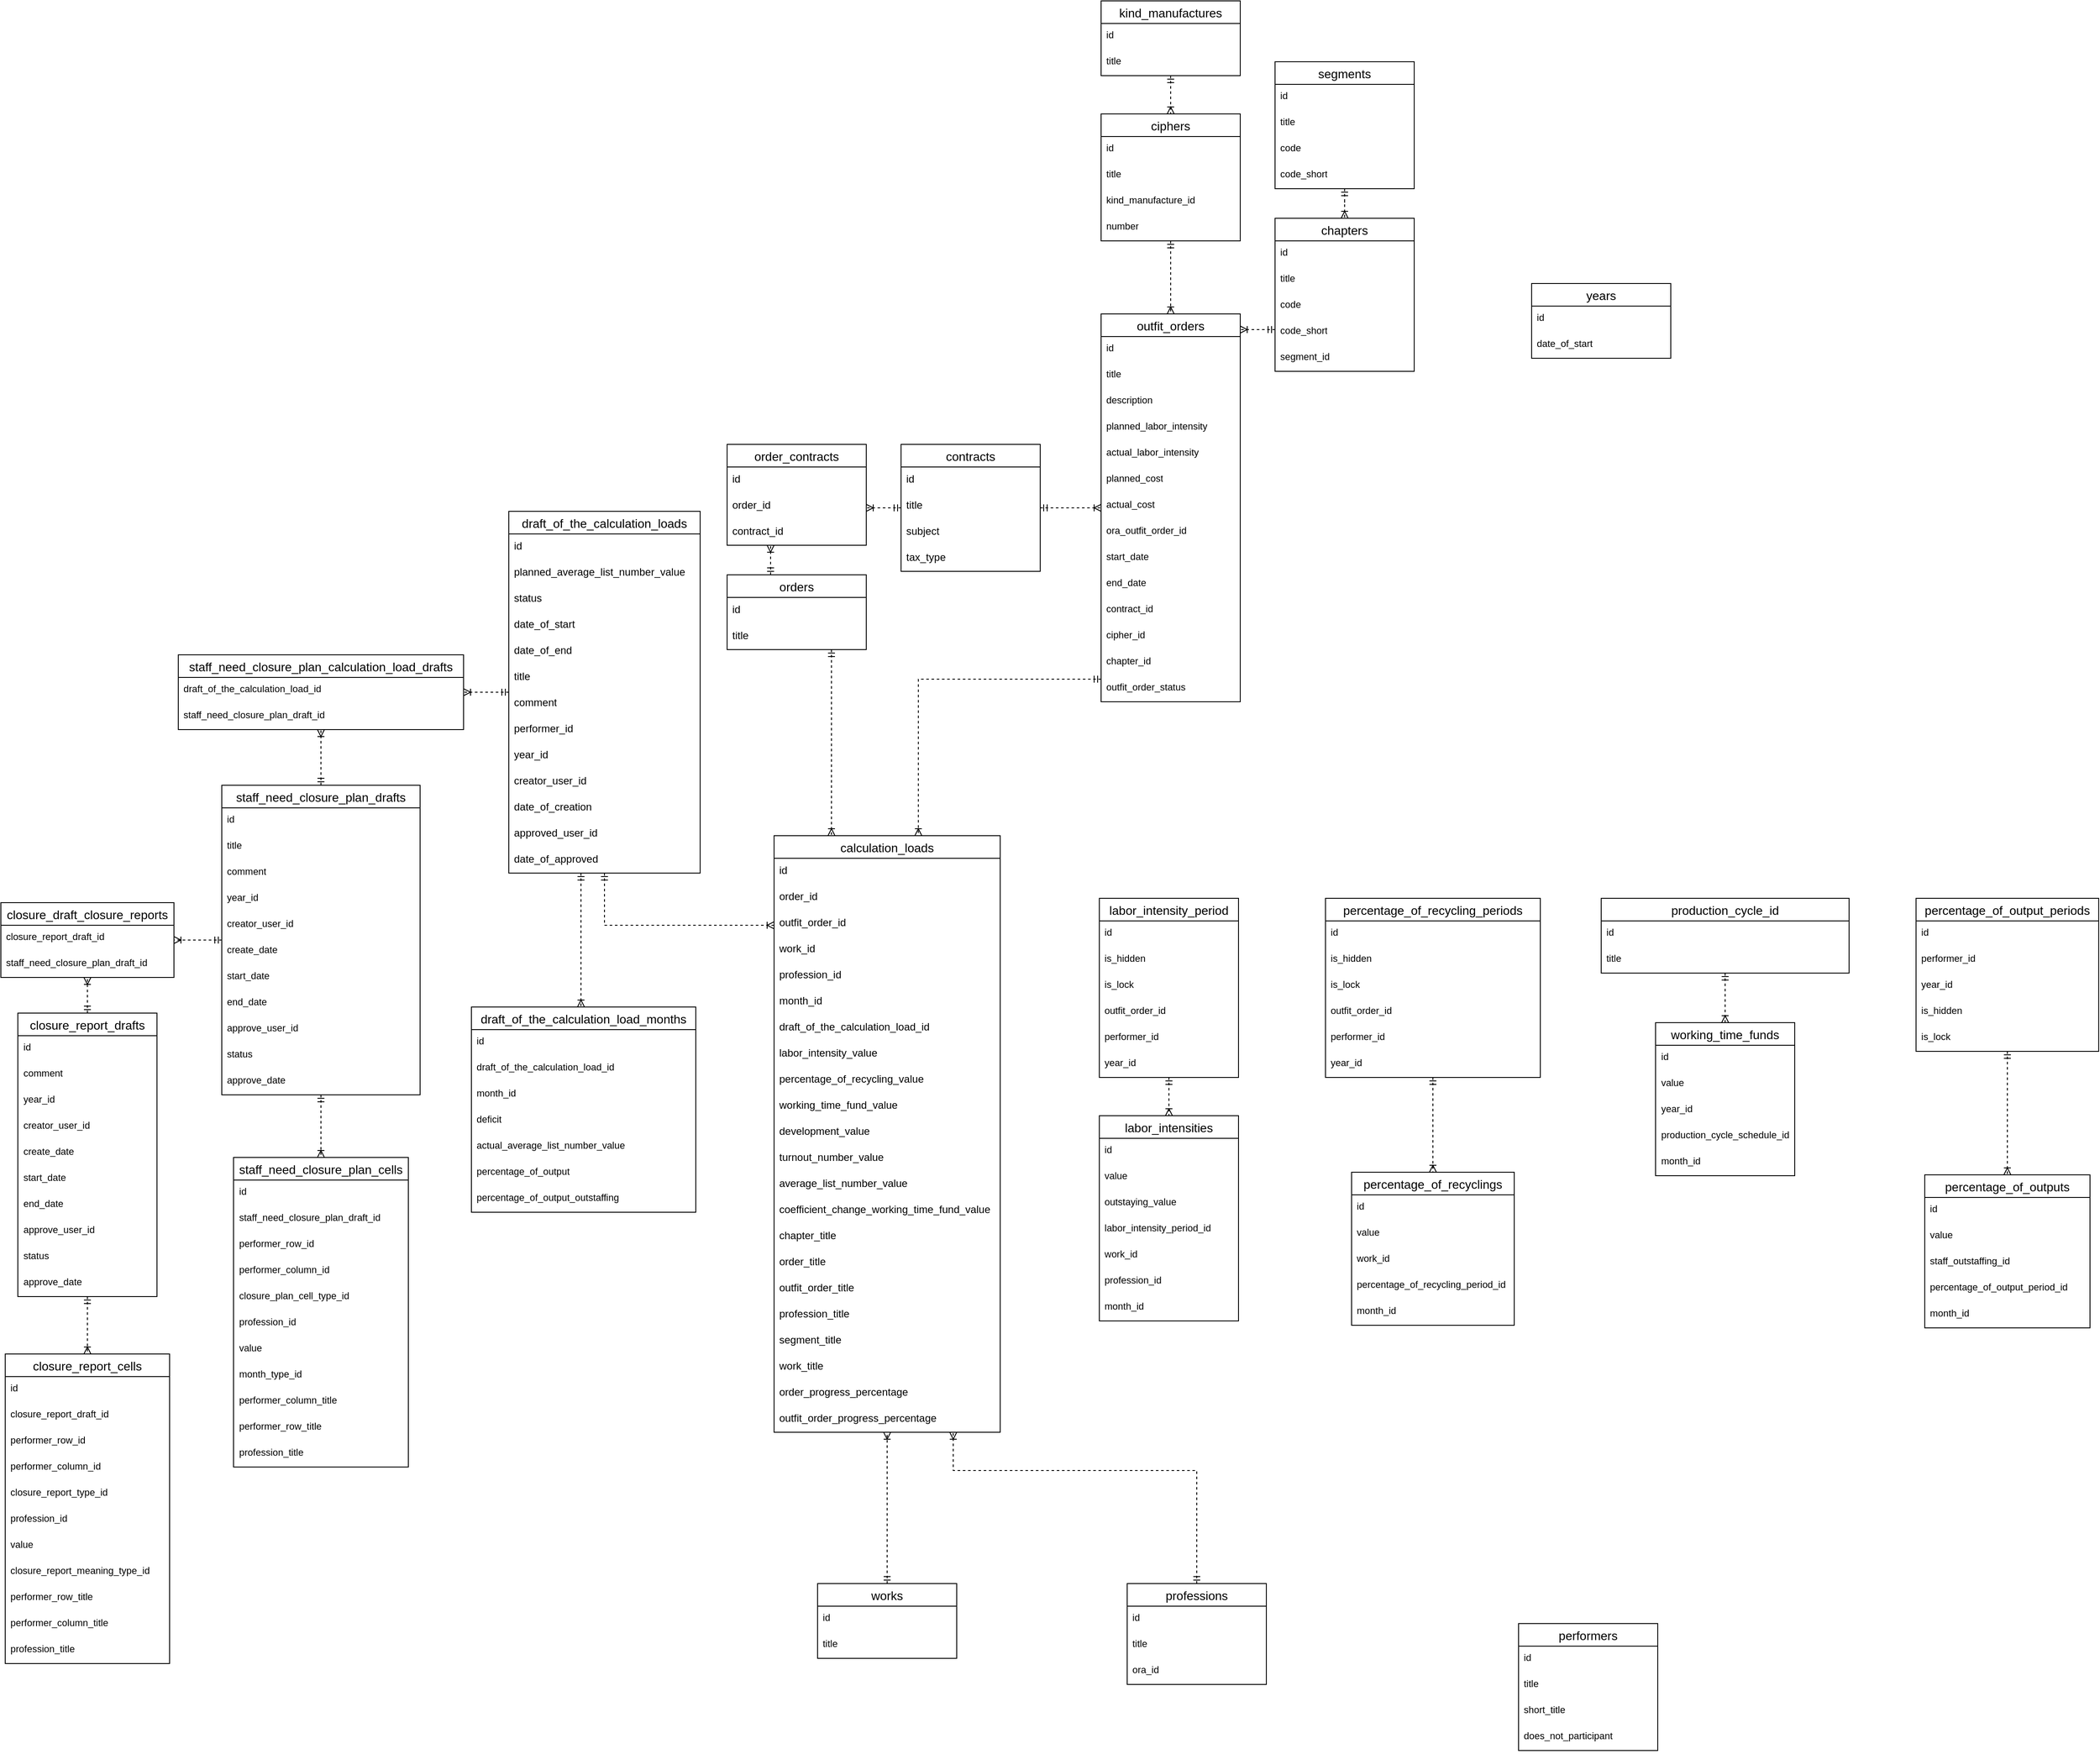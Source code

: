 <mxfile version="24.2.1" type="github">
  <diagram name="Страница — 1" id="GrZEG518gq5FZWqtpkEo">
    <mxGraphModel dx="2385" dy="1618" grid="0" gridSize="10" guides="1" tooltips="1" connect="1" arrows="1" fold="1" page="1" pageScale="1" pageWidth="3300" pageHeight="4681" math="0" shadow="0">
      <root>
        <mxCell id="0" />
        <mxCell id="1" parent="0" />
        <mxCell id="0xAcNE5p8Owfltbr_SzP-37" style="edgeStyle=orthogonalEdgeStyle;rounded=0;orthogonalLoop=1;jettySize=auto;html=1;dashed=1;endArrow=ERoneToMany;endFill=0;startArrow=ERmandOne;startFill=0;" edge="1" parent="1" source="0xAcNE5p8Owfltbr_SzP-1" target="0xAcNE5p8Owfltbr_SzP-15">
          <mxGeometry relative="1" as="geometry">
            <Array as="points">
              <mxPoint x="1145" y="1386" />
            </Array>
          </mxGeometry>
        </mxCell>
        <mxCell id="0xAcNE5p8Owfltbr_SzP-261" style="edgeStyle=orthogonalEdgeStyle;rounded=0;orthogonalLoop=1;jettySize=auto;html=1;dashed=1;strokeColor=default;align=center;verticalAlign=middle;fontFamily=Helvetica;fontSize=11;fontColor=default;labelBackgroundColor=default;startArrow=ERmandOne;startFill=0;endArrow=ERoneToMany;endFill=0;" edge="1" parent="1" source="0xAcNE5p8Owfltbr_SzP-1" target="0xAcNE5p8Owfltbr_SzP-253">
          <mxGeometry relative="1" as="geometry">
            <Array as="points">
              <mxPoint x="1118" y="1446" />
              <mxPoint x="1118" y="1446" />
            </Array>
          </mxGeometry>
        </mxCell>
        <mxCell id="0xAcNE5p8Owfltbr_SzP-268" style="edgeStyle=orthogonalEdgeStyle;rounded=0;orthogonalLoop=1;jettySize=auto;html=1;dashed=1;strokeColor=default;align=center;verticalAlign=middle;fontFamily=Helvetica;fontSize=11;fontColor=default;labelBackgroundColor=default;startArrow=ERmandOne;startFill=0;endArrow=ERoneToMany;endFill=0;" edge="1" parent="1" source="0xAcNE5p8Owfltbr_SzP-1" target="0xAcNE5p8Owfltbr_SzP-264">
          <mxGeometry relative="1" as="geometry" />
        </mxCell>
        <mxCell id="0xAcNE5p8Owfltbr_SzP-1" value="draft_of_the_calculation_loads" style="swimlane;fontStyle=0;childLayout=stackLayout;horizontal=1;startSize=26;horizontalStack=0;resizeParent=1;resizeParentMax=0;resizeLast=0;collapsible=1;marginBottom=0;align=center;fontSize=14;" vertex="1" parent="1">
          <mxGeometry x="1035" y="910" width="220" height="416" as="geometry" />
        </mxCell>
        <mxCell id="0xAcNE5p8Owfltbr_SzP-44" value="id" style="text;strokeColor=none;fillColor=none;spacingLeft=4;spacingRight=4;overflow=hidden;rotatable=0;points=[[0,0.5],[1,0.5]];portConstraint=eastwest;fontSize=12;whiteSpace=wrap;html=1;" vertex="1" parent="0xAcNE5p8Owfltbr_SzP-1">
          <mxGeometry y="26" width="220" height="30" as="geometry" />
        </mxCell>
        <mxCell id="0xAcNE5p8Owfltbr_SzP-2" value="planned_average_list_number_value" style="text;strokeColor=none;fillColor=none;spacingLeft=4;spacingRight=4;overflow=hidden;rotatable=0;points=[[0,0.5],[1,0.5]];portConstraint=eastwest;fontSize=12;whiteSpace=wrap;html=1;" vertex="1" parent="0xAcNE5p8Owfltbr_SzP-1">
          <mxGeometry y="56" width="220" height="30" as="geometry" />
        </mxCell>
        <mxCell id="0xAcNE5p8Owfltbr_SzP-3" value="status" style="text;strokeColor=none;fillColor=none;spacingLeft=4;spacingRight=4;overflow=hidden;rotatable=0;points=[[0,0.5],[1,0.5]];portConstraint=eastwest;fontSize=12;whiteSpace=wrap;html=1;" vertex="1" parent="0xAcNE5p8Owfltbr_SzP-1">
          <mxGeometry y="86" width="220" height="30" as="geometry" />
        </mxCell>
        <mxCell id="0xAcNE5p8Owfltbr_SzP-4" value="date_of_start" style="text;strokeColor=none;fillColor=none;spacingLeft=4;spacingRight=4;overflow=hidden;rotatable=0;points=[[0,0.5],[1,0.5]];portConstraint=eastwest;fontSize=12;whiteSpace=wrap;html=1;" vertex="1" parent="0xAcNE5p8Owfltbr_SzP-1">
          <mxGeometry y="116" width="220" height="30" as="geometry" />
        </mxCell>
        <mxCell id="0xAcNE5p8Owfltbr_SzP-5" value="date_of_end" style="text;strokeColor=none;fillColor=none;spacingLeft=4;spacingRight=4;overflow=hidden;rotatable=0;points=[[0,0.5],[1,0.5]];portConstraint=eastwest;fontSize=12;whiteSpace=wrap;html=1;" vertex="1" parent="0xAcNE5p8Owfltbr_SzP-1">
          <mxGeometry y="146" width="220" height="30" as="geometry" />
        </mxCell>
        <mxCell id="0xAcNE5p8Owfltbr_SzP-7" value="title" style="text;strokeColor=none;fillColor=none;spacingLeft=4;spacingRight=4;overflow=hidden;rotatable=0;points=[[0,0.5],[1,0.5]];portConstraint=eastwest;fontSize=12;whiteSpace=wrap;html=1;" vertex="1" parent="0xAcNE5p8Owfltbr_SzP-1">
          <mxGeometry y="176" width="220" height="30" as="geometry" />
        </mxCell>
        <mxCell id="0xAcNE5p8Owfltbr_SzP-8" value="comment" style="text;strokeColor=none;fillColor=none;spacingLeft=4;spacingRight=4;overflow=hidden;rotatable=0;points=[[0,0.5],[1,0.5]];portConstraint=eastwest;fontSize=12;whiteSpace=wrap;html=1;" vertex="1" parent="0xAcNE5p8Owfltbr_SzP-1">
          <mxGeometry y="206" width="220" height="30" as="geometry" />
        </mxCell>
        <mxCell id="0xAcNE5p8Owfltbr_SzP-10" value="performer_id" style="text;strokeColor=none;fillColor=none;spacingLeft=4;spacingRight=4;overflow=hidden;rotatable=0;points=[[0,0.5],[1,0.5]];portConstraint=eastwest;fontSize=12;whiteSpace=wrap;html=1;" vertex="1" parent="0xAcNE5p8Owfltbr_SzP-1">
          <mxGeometry y="236" width="220" height="30" as="geometry" />
        </mxCell>
        <mxCell id="0xAcNE5p8Owfltbr_SzP-11" value="year_id" style="text;strokeColor=none;fillColor=none;spacingLeft=4;spacingRight=4;overflow=hidden;rotatable=0;points=[[0,0.5],[1,0.5]];portConstraint=eastwest;fontSize=12;whiteSpace=wrap;html=1;" vertex="1" parent="0xAcNE5p8Owfltbr_SzP-1">
          <mxGeometry y="266" width="220" height="30" as="geometry" />
        </mxCell>
        <mxCell id="0xAcNE5p8Owfltbr_SzP-12" value="creator_user_id" style="text;strokeColor=none;fillColor=none;spacingLeft=4;spacingRight=4;overflow=hidden;rotatable=0;points=[[0,0.5],[1,0.5]];portConstraint=eastwest;fontSize=12;whiteSpace=wrap;html=1;" vertex="1" parent="0xAcNE5p8Owfltbr_SzP-1">
          <mxGeometry y="296" width="220" height="30" as="geometry" />
        </mxCell>
        <mxCell id="0xAcNE5p8Owfltbr_SzP-9" value="date_of_creation" style="text;strokeColor=none;fillColor=none;spacingLeft=4;spacingRight=4;overflow=hidden;rotatable=0;points=[[0,0.5],[1,0.5]];portConstraint=eastwest;fontSize=12;whiteSpace=wrap;html=1;" vertex="1" parent="0xAcNE5p8Owfltbr_SzP-1">
          <mxGeometry y="326" width="220" height="30" as="geometry" />
        </mxCell>
        <mxCell id="0xAcNE5p8Owfltbr_SzP-13" value="approved_user_id" style="text;strokeColor=none;fillColor=none;spacingLeft=4;spacingRight=4;overflow=hidden;rotatable=0;points=[[0,0.5],[1,0.5]];portConstraint=eastwest;fontSize=12;whiteSpace=wrap;html=1;" vertex="1" parent="0xAcNE5p8Owfltbr_SzP-1">
          <mxGeometry y="356" width="220" height="30" as="geometry" />
        </mxCell>
        <mxCell id="0xAcNE5p8Owfltbr_SzP-14" value="date_of_approved" style="text;strokeColor=none;fillColor=none;spacingLeft=4;spacingRight=4;overflow=hidden;rotatable=0;points=[[0,0.5],[1,0.5]];portConstraint=eastwest;fontSize=12;whiteSpace=wrap;html=1;" vertex="1" parent="0xAcNE5p8Owfltbr_SzP-1">
          <mxGeometry y="386" width="220" height="30" as="geometry" />
        </mxCell>
        <mxCell id="0xAcNE5p8Owfltbr_SzP-15" value="calculation_loads" style="swimlane;fontStyle=0;childLayout=stackLayout;horizontal=1;startSize=26;horizontalStack=0;resizeParent=1;resizeParentMax=0;resizeLast=0;collapsible=1;marginBottom=0;align=center;fontSize=14;" vertex="1" parent="1">
          <mxGeometry x="1340" y="1283" width="260" height="686" as="geometry" />
        </mxCell>
        <mxCell id="0xAcNE5p8Owfltbr_SzP-43" value="id" style="text;strokeColor=none;fillColor=none;spacingLeft=4;spacingRight=4;overflow=hidden;rotatable=0;points=[[0,0.5],[1,0.5]];portConstraint=eastwest;fontSize=12;whiteSpace=wrap;html=1;" vertex="1" parent="0xAcNE5p8Owfltbr_SzP-15">
          <mxGeometry y="26" width="260" height="30" as="geometry" />
        </mxCell>
        <mxCell id="0xAcNE5p8Owfltbr_SzP-16" value="order_id" style="text;strokeColor=none;fillColor=none;spacingLeft=4;spacingRight=4;overflow=hidden;rotatable=0;points=[[0,0.5],[1,0.5]];portConstraint=eastwest;fontSize=12;whiteSpace=wrap;html=1;" vertex="1" parent="0xAcNE5p8Owfltbr_SzP-15">
          <mxGeometry y="56" width="260" height="30" as="geometry" />
        </mxCell>
        <mxCell id="0xAcNE5p8Owfltbr_SzP-17" value="outfit_order_id" style="text;strokeColor=none;fillColor=none;spacingLeft=4;spacingRight=4;overflow=hidden;rotatable=0;points=[[0,0.5],[1,0.5]];portConstraint=eastwest;fontSize=12;whiteSpace=wrap;html=1;" vertex="1" parent="0xAcNE5p8Owfltbr_SzP-15">
          <mxGeometry y="86" width="260" height="30" as="geometry" />
        </mxCell>
        <mxCell id="0xAcNE5p8Owfltbr_SzP-18" value="work_id" style="text;strokeColor=none;fillColor=none;spacingLeft=4;spacingRight=4;overflow=hidden;rotatable=0;points=[[0,0.5],[1,0.5]];portConstraint=eastwest;fontSize=12;whiteSpace=wrap;html=1;" vertex="1" parent="0xAcNE5p8Owfltbr_SzP-15">
          <mxGeometry y="116" width="260" height="30" as="geometry" />
        </mxCell>
        <mxCell id="0xAcNE5p8Owfltbr_SzP-19" value="profession_id" style="text;strokeColor=none;fillColor=none;spacingLeft=4;spacingRight=4;overflow=hidden;rotatable=0;points=[[0,0.5],[1,0.5]];portConstraint=eastwest;fontSize=12;whiteSpace=wrap;html=1;" vertex="1" parent="0xAcNE5p8Owfltbr_SzP-15">
          <mxGeometry y="146" width="260" height="30" as="geometry" />
        </mxCell>
        <mxCell id="0xAcNE5p8Owfltbr_SzP-20" value="month_id" style="text;strokeColor=none;fillColor=none;spacingLeft=4;spacingRight=4;overflow=hidden;rotatable=0;points=[[0,0.5],[1,0.5]];portConstraint=eastwest;fontSize=12;whiteSpace=wrap;html=1;" vertex="1" parent="0xAcNE5p8Owfltbr_SzP-15">
          <mxGeometry y="176" width="260" height="30" as="geometry" />
        </mxCell>
        <mxCell id="0xAcNE5p8Owfltbr_SzP-21" value="draft_of_the_calculation_load_id" style="text;strokeColor=none;fillColor=none;spacingLeft=4;spacingRight=4;overflow=hidden;rotatable=0;points=[[0,0.5],[1,0.5]];portConstraint=eastwest;fontSize=12;whiteSpace=wrap;html=1;" vertex="1" parent="0xAcNE5p8Owfltbr_SzP-15">
          <mxGeometry y="206" width="260" height="30" as="geometry" />
        </mxCell>
        <mxCell id="0xAcNE5p8Owfltbr_SzP-22" value="labor_intensity_value" style="text;strokeColor=none;fillColor=none;spacingLeft=4;spacingRight=4;overflow=hidden;rotatable=0;points=[[0,0.5],[1,0.5]];portConstraint=eastwest;fontSize=12;whiteSpace=wrap;html=1;" vertex="1" parent="0xAcNE5p8Owfltbr_SzP-15">
          <mxGeometry y="236" width="260" height="30" as="geometry" />
        </mxCell>
        <mxCell id="0xAcNE5p8Owfltbr_SzP-23" value="percentage_of_recycling_value" style="text;strokeColor=none;fillColor=none;spacingLeft=4;spacingRight=4;overflow=hidden;rotatable=0;points=[[0,0.5],[1,0.5]];portConstraint=eastwest;fontSize=12;whiteSpace=wrap;html=1;" vertex="1" parent="0xAcNE5p8Owfltbr_SzP-15">
          <mxGeometry y="266" width="260" height="30" as="geometry" />
        </mxCell>
        <mxCell id="0xAcNE5p8Owfltbr_SzP-24" value="working_time_fund_value" style="text;strokeColor=none;fillColor=none;spacingLeft=4;spacingRight=4;overflow=hidden;rotatable=0;points=[[0,0.5],[1,0.5]];portConstraint=eastwest;fontSize=12;whiteSpace=wrap;html=1;" vertex="1" parent="0xAcNE5p8Owfltbr_SzP-15">
          <mxGeometry y="296" width="260" height="30" as="geometry" />
        </mxCell>
        <mxCell id="0xAcNE5p8Owfltbr_SzP-25" value="development_value" style="text;strokeColor=none;fillColor=none;spacingLeft=4;spacingRight=4;overflow=hidden;rotatable=0;points=[[0,0.5],[1,0.5]];portConstraint=eastwest;fontSize=12;whiteSpace=wrap;html=1;" vertex="1" parent="0xAcNE5p8Owfltbr_SzP-15">
          <mxGeometry y="326" width="260" height="30" as="geometry" />
        </mxCell>
        <mxCell id="0xAcNE5p8Owfltbr_SzP-26" value="turnout_number_value" style="text;strokeColor=none;fillColor=none;spacingLeft=4;spacingRight=4;overflow=hidden;rotatable=0;points=[[0,0.5],[1,0.5]];portConstraint=eastwest;fontSize=12;whiteSpace=wrap;html=1;" vertex="1" parent="0xAcNE5p8Owfltbr_SzP-15">
          <mxGeometry y="356" width="260" height="30" as="geometry" />
        </mxCell>
        <mxCell id="0xAcNE5p8Owfltbr_SzP-27" value="average_list_number_value" style="text;strokeColor=none;fillColor=none;spacingLeft=4;spacingRight=4;overflow=hidden;rotatable=0;points=[[0,0.5],[1,0.5]];portConstraint=eastwest;fontSize=12;whiteSpace=wrap;html=1;" vertex="1" parent="0xAcNE5p8Owfltbr_SzP-15">
          <mxGeometry y="386" width="260" height="30" as="geometry" />
        </mxCell>
        <mxCell id="0xAcNE5p8Owfltbr_SzP-28" value="coefficient_change_working_time_fund_value" style="text;strokeColor=none;fillColor=none;spacingLeft=4;spacingRight=4;overflow=hidden;rotatable=0;points=[[0,0.5],[1,0.5]];portConstraint=eastwest;fontSize=12;whiteSpace=wrap;html=1;" vertex="1" parent="0xAcNE5p8Owfltbr_SzP-15">
          <mxGeometry y="416" width="260" height="30" as="geometry" />
        </mxCell>
        <mxCell id="0xAcNE5p8Owfltbr_SzP-29" value="chapter_title" style="text;strokeColor=none;fillColor=none;spacingLeft=4;spacingRight=4;overflow=hidden;rotatable=0;points=[[0,0.5],[1,0.5]];portConstraint=eastwest;fontSize=12;whiteSpace=wrap;html=1;" vertex="1" parent="0xAcNE5p8Owfltbr_SzP-15">
          <mxGeometry y="446" width="260" height="30" as="geometry" />
        </mxCell>
        <mxCell id="0xAcNE5p8Owfltbr_SzP-30" value="order_title" style="text;strokeColor=none;fillColor=none;spacingLeft=4;spacingRight=4;overflow=hidden;rotatable=0;points=[[0,0.5],[1,0.5]];portConstraint=eastwest;fontSize=12;whiteSpace=wrap;html=1;" vertex="1" parent="0xAcNE5p8Owfltbr_SzP-15">
          <mxGeometry y="476" width="260" height="30" as="geometry" />
        </mxCell>
        <mxCell id="0xAcNE5p8Owfltbr_SzP-31" value="outfit_order_title" style="text;strokeColor=none;fillColor=none;spacingLeft=4;spacingRight=4;overflow=hidden;rotatable=0;points=[[0,0.5],[1,0.5]];portConstraint=eastwest;fontSize=12;whiteSpace=wrap;html=1;" vertex="1" parent="0xAcNE5p8Owfltbr_SzP-15">
          <mxGeometry y="506" width="260" height="30" as="geometry" />
        </mxCell>
        <mxCell id="0xAcNE5p8Owfltbr_SzP-32" value="profession_title" style="text;strokeColor=none;fillColor=none;spacingLeft=4;spacingRight=4;overflow=hidden;rotatable=0;points=[[0,0.5],[1,0.5]];portConstraint=eastwest;fontSize=12;whiteSpace=wrap;html=1;" vertex="1" parent="0xAcNE5p8Owfltbr_SzP-15">
          <mxGeometry y="536" width="260" height="30" as="geometry" />
        </mxCell>
        <mxCell id="0xAcNE5p8Owfltbr_SzP-33" value="segment_title" style="text;strokeColor=none;fillColor=none;spacingLeft=4;spacingRight=4;overflow=hidden;rotatable=0;points=[[0,0.5],[1,0.5]];portConstraint=eastwest;fontSize=12;whiteSpace=wrap;html=1;" vertex="1" parent="0xAcNE5p8Owfltbr_SzP-15">
          <mxGeometry y="566" width="260" height="30" as="geometry" />
        </mxCell>
        <mxCell id="0xAcNE5p8Owfltbr_SzP-34" value="work_title" style="text;strokeColor=none;fillColor=none;spacingLeft=4;spacingRight=4;overflow=hidden;rotatable=0;points=[[0,0.5],[1,0.5]];portConstraint=eastwest;fontSize=12;whiteSpace=wrap;html=1;" vertex="1" parent="0xAcNE5p8Owfltbr_SzP-15">
          <mxGeometry y="596" width="260" height="30" as="geometry" />
        </mxCell>
        <mxCell id="0xAcNE5p8Owfltbr_SzP-35" value="order_progress_percentage" style="text;strokeColor=none;fillColor=none;spacingLeft=4;spacingRight=4;overflow=hidden;rotatable=0;points=[[0,0.5],[1,0.5]];portConstraint=eastwest;fontSize=12;whiteSpace=wrap;html=1;" vertex="1" parent="0xAcNE5p8Owfltbr_SzP-15">
          <mxGeometry y="626" width="260" height="30" as="geometry" />
        </mxCell>
        <mxCell id="0xAcNE5p8Owfltbr_SzP-36" value="outfit_order_progress_percentage" style="text;strokeColor=none;fillColor=none;spacingLeft=4;spacingRight=4;overflow=hidden;rotatable=0;points=[[0,0.5],[1,0.5]];portConstraint=eastwest;fontSize=12;whiteSpace=wrap;html=1;" vertex="1" parent="0xAcNE5p8Owfltbr_SzP-15">
          <mxGeometry y="656" width="260" height="30" as="geometry" />
        </mxCell>
        <mxCell id="0xAcNE5p8Owfltbr_SzP-60" style="edgeStyle=orthogonalEdgeStyle;rounded=0;orthogonalLoop=1;jettySize=auto;html=1;dashed=1;startArrow=ERmandOne;startFill=0;endArrow=ERoneToMany;endFill=0;" edge="1" parent="1" source="0xAcNE5p8Owfltbr_SzP-39" target="0xAcNE5p8Owfltbr_SzP-53">
          <mxGeometry relative="1" as="geometry">
            <Array as="points">
              <mxPoint x="1336" y="963" />
              <mxPoint x="1336" y="963" />
            </Array>
          </mxGeometry>
        </mxCell>
        <mxCell id="0xAcNE5p8Owfltbr_SzP-63" style="edgeStyle=orthogonalEdgeStyle;rounded=0;orthogonalLoop=1;jettySize=auto;html=1;dashed=1;strokeColor=default;align=center;verticalAlign=middle;fontFamily=Helvetica;fontSize=11;fontColor=default;labelBackgroundColor=default;startArrow=ERmandOne;startFill=0;endArrow=ERoneToMany;endFill=0;" edge="1" parent="1" source="0xAcNE5p8Owfltbr_SzP-39" target="0xAcNE5p8Owfltbr_SzP-15">
          <mxGeometry relative="1" as="geometry">
            <Array as="points">
              <mxPoint x="1406" y="1123" />
              <mxPoint x="1406" y="1123" />
            </Array>
          </mxGeometry>
        </mxCell>
        <mxCell id="0xAcNE5p8Owfltbr_SzP-39" value="orders" style="swimlane;fontStyle=0;childLayout=stackLayout;horizontal=1;startSize=26;horizontalStack=0;resizeParent=1;resizeParentMax=0;resizeLast=0;collapsible=1;marginBottom=0;align=center;fontSize=14;" vertex="1" parent="1">
          <mxGeometry x="1286" y="983" width="160" height="86" as="geometry" />
        </mxCell>
        <mxCell id="0xAcNE5p8Owfltbr_SzP-45" value="id" style="text;strokeColor=none;fillColor=none;spacingLeft=4;spacingRight=4;overflow=hidden;rotatable=0;points=[[0,0.5],[1,0.5]];portConstraint=eastwest;fontSize=12;whiteSpace=wrap;html=1;" vertex="1" parent="0xAcNE5p8Owfltbr_SzP-39">
          <mxGeometry y="26" width="160" height="30" as="geometry" />
        </mxCell>
        <mxCell id="0xAcNE5p8Owfltbr_SzP-46" value="title" style="text;strokeColor=none;fillColor=none;spacingLeft=4;spacingRight=4;overflow=hidden;rotatable=0;points=[[0,0.5],[1,0.5]];portConstraint=eastwest;fontSize=12;whiteSpace=wrap;html=1;" vertex="1" parent="0xAcNE5p8Owfltbr_SzP-39">
          <mxGeometry y="56" width="160" height="30" as="geometry" />
        </mxCell>
        <mxCell id="0xAcNE5p8Owfltbr_SzP-61" style="edgeStyle=orthogonalEdgeStyle;rounded=0;orthogonalLoop=1;jettySize=auto;html=1;dashed=1;strokeColor=default;align=center;verticalAlign=middle;fontFamily=Helvetica;fontSize=11;fontColor=default;labelBackgroundColor=default;startArrow=ERmandOne;startFill=0;endArrow=ERoneToMany;endFill=0;" edge="1" parent="1" source="0xAcNE5p8Owfltbr_SzP-47" target="0xAcNE5p8Owfltbr_SzP-53">
          <mxGeometry relative="1" as="geometry">
            <Array as="points">
              <mxPoint x="1426" y="834" />
            </Array>
          </mxGeometry>
        </mxCell>
        <mxCell id="0xAcNE5p8Owfltbr_SzP-95" style="edgeStyle=orthogonalEdgeStyle;rounded=0;orthogonalLoop=1;jettySize=auto;html=1;dashed=1;strokeColor=default;align=center;verticalAlign=middle;fontFamily=Helvetica;fontSize=11;fontColor=default;labelBackgroundColor=default;startArrow=ERmandOne;startFill=0;endArrow=ERoneToMany;endFill=0;" edge="1" parent="1" source="0xAcNE5p8Owfltbr_SzP-47" target="0xAcNE5p8Owfltbr_SzP-64">
          <mxGeometry relative="1" as="geometry" />
        </mxCell>
        <mxCell id="0xAcNE5p8Owfltbr_SzP-47" value="contracts" style="swimlane;fontStyle=0;childLayout=stackLayout;horizontal=1;startSize=26;horizontalStack=0;resizeParent=1;resizeParentMax=0;resizeLast=0;collapsible=1;marginBottom=0;align=center;fontSize=14;" vertex="1" parent="1">
          <mxGeometry x="1486" y="833" width="160" height="146" as="geometry" />
        </mxCell>
        <mxCell id="0xAcNE5p8Owfltbr_SzP-48" value="id" style="text;strokeColor=none;fillColor=none;spacingLeft=4;spacingRight=4;overflow=hidden;rotatable=0;points=[[0,0.5],[1,0.5]];portConstraint=eastwest;fontSize=12;whiteSpace=wrap;html=1;" vertex="1" parent="0xAcNE5p8Owfltbr_SzP-47">
          <mxGeometry y="26" width="160" height="30" as="geometry" />
        </mxCell>
        <mxCell id="0xAcNE5p8Owfltbr_SzP-49" value="title" style="text;strokeColor=none;fillColor=none;spacingLeft=4;spacingRight=4;overflow=hidden;rotatable=0;points=[[0,0.5],[1,0.5]];portConstraint=eastwest;fontSize=12;whiteSpace=wrap;html=1;" vertex="1" parent="0xAcNE5p8Owfltbr_SzP-47">
          <mxGeometry y="56" width="160" height="30" as="geometry" />
        </mxCell>
        <mxCell id="0xAcNE5p8Owfltbr_SzP-51" value="subject" style="text;strokeColor=none;fillColor=none;spacingLeft=4;spacingRight=4;overflow=hidden;rotatable=0;points=[[0,0.5],[1,0.5]];portConstraint=eastwest;fontSize=12;whiteSpace=wrap;html=1;" vertex="1" parent="0xAcNE5p8Owfltbr_SzP-47">
          <mxGeometry y="86" width="160" height="30" as="geometry" />
        </mxCell>
        <mxCell id="0xAcNE5p8Owfltbr_SzP-52" value="tax_type" style="text;strokeColor=none;fillColor=none;spacingLeft=4;spacingRight=4;overflow=hidden;rotatable=0;points=[[0,0.5],[1,0.5]];portConstraint=eastwest;fontSize=12;whiteSpace=wrap;html=1;" vertex="1" parent="0xAcNE5p8Owfltbr_SzP-47">
          <mxGeometry y="116" width="160" height="30" as="geometry" />
        </mxCell>
        <mxCell id="0xAcNE5p8Owfltbr_SzP-53" value="order_contracts" style="swimlane;fontStyle=0;childLayout=stackLayout;horizontal=1;startSize=26;horizontalStack=0;resizeParent=1;resizeParentMax=0;resizeLast=0;collapsible=1;marginBottom=0;align=center;fontSize=14;" vertex="1" parent="1">
          <mxGeometry x="1286" y="833" width="160" height="116" as="geometry" />
        </mxCell>
        <mxCell id="0xAcNE5p8Owfltbr_SzP-59" value="id" style="text;strokeColor=none;fillColor=none;spacingLeft=4;spacingRight=4;overflow=hidden;rotatable=0;points=[[0,0.5],[1,0.5]];portConstraint=eastwest;fontSize=12;whiteSpace=wrap;html=1;" vertex="1" parent="0xAcNE5p8Owfltbr_SzP-53">
          <mxGeometry y="26" width="160" height="30" as="geometry" />
        </mxCell>
        <mxCell id="0xAcNE5p8Owfltbr_SzP-57" value="order_id" style="text;strokeColor=none;fillColor=none;spacingLeft=4;spacingRight=4;overflow=hidden;rotatable=0;points=[[0,0.5],[1,0.5]];portConstraint=eastwest;fontSize=12;whiteSpace=wrap;html=1;" vertex="1" parent="0xAcNE5p8Owfltbr_SzP-53">
          <mxGeometry y="56" width="160" height="30" as="geometry" />
        </mxCell>
        <mxCell id="0xAcNE5p8Owfltbr_SzP-58" value="contract_id" style="text;strokeColor=none;fillColor=none;spacingLeft=4;spacingRight=4;overflow=hidden;rotatable=0;points=[[0,0.5],[1,0.5]];portConstraint=eastwest;fontSize=12;whiteSpace=wrap;html=1;" vertex="1" parent="0xAcNE5p8Owfltbr_SzP-53">
          <mxGeometry y="86" width="160" height="30" as="geometry" />
        </mxCell>
        <mxCell id="0xAcNE5p8Owfltbr_SzP-64" value="outfit_orders" style="swimlane;fontStyle=0;childLayout=stackLayout;horizontal=1;startSize=26;horizontalStack=0;resizeParent=1;resizeParentMax=0;resizeLast=0;collapsible=1;marginBottom=0;align=center;fontSize=14;fontFamily=Helvetica;fontColor=default;labelBackgroundColor=default;" vertex="1" parent="1">
          <mxGeometry x="1716" y="683" width="160" height="446" as="geometry" />
        </mxCell>
        <mxCell id="0xAcNE5p8Owfltbr_SzP-68" value="id" style="text;strokeColor=none;fillColor=none;spacingLeft=4;spacingRight=4;overflow=hidden;rotatable=0;points=[[0,0.5],[1,0.5]];portConstraint=eastwest;fontSize=11;whiteSpace=wrap;html=1;fontFamily=Helvetica;fontColor=default;labelBackgroundColor=default;" vertex="1" parent="0xAcNE5p8Owfltbr_SzP-64">
          <mxGeometry y="26" width="160" height="30" as="geometry" />
        </mxCell>
        <mxCell id="0xAcNE5p8Owfltbr_SzP-69" value="title" style="text;strokeColor=none;fillColor=none;spacingLeft=4;spacingRight=4;overflow=hidden;rotatable=0;points=[[0,0.5],[1,0.5]];portConstraint=eastwest;fontSize=11;whiteSpace=wrap;html=1;fontFamily=Helvetica;fontColor=default;labelBackgroundColor=default;" vertex="1" parent="0xAcNE5p8Owfltbr_SzP-64">
          <mxGeometry y="56" width="160" height="30" as="geometry" />
        </mxCell>
        <mxCell id="0xAcNE5p8Owfltbr_SzP-70" value="description" style="text;strokeColor=none;fillColor=none;spacingLeft=4;spacingRight=4;overflow=hidden;rotatable=0;points=[[0,0.5],[1,0.5]];portConstraint=eastwest;fontSize=11;whiteSpace=wrap;html=1;fontFamily=Helvetica;fontColor=default;labelBackgroundColor=default;" vertex="1" parent="0xAcNE5p8Owfltbr_SzP-64">
          <mxGeometry y="86" width="160" height="30" as="geometry" />
        </mxCell>
        <mxCell id="0xAcNE5p8Owfltbr_SzP-71" value="planned_labor_intensity" style="text;strokeColor=none;fillColor=none;spacingLeft=4;spacingRight=4;overflow=hidden;rotatable=0;points=[[0,0.5],[1,0.5]];portConstraint=eastwest;fontSize=11;whiteSpace=wrap;html=1;fontFamily=Helvetica;fontColor=default;labelBackgroundColor=default;" vertex="1" parent="0xAcNE5p8Owfltbr_SzP-64">
          <mxGeometry y="116" width="160" height="30" as="geometry" />
        </mxCell>
        <mxCell id="0xAcNE5p8Owfltbr_SzP-85" value="actual_labor_intensity" style="text;strokeColor=none;fillColor=none;spacingLeft=4;spacingRight=4;overflow=hidden;rotatable=0;points=[[0,0.5],[1,0.5]];portConstraint=eastwest;fontSize=11;whiteSpace=wrap;html=1;fontFamily=Helvetica;fontColor=default;labelBackgroundColor=default;" vertex="1" parent="0xAcNE5p8Owfltbr_SzP-64">
          <mxGeometry y="146" width="160" height="30" as="geometry" />
        </mxCell>
        <mxCell id="0xAcNE5p8Owfltbr_SzP-86" value="planned_cost" style="text;strokeColor=none;fillColor=none;spacingLeft=4;spacingRight=4;overflow=hidden;rotatable=0;points=[[0,0.5],[1,0.5]];portConstraint=eastwest;fontSize=11;whiteSpace=wrap;html=1;fontFamily=Helvetica;fontColor=default;labelBackgroundColor=default;" vertex="1" parent="0xAcNE5p8Owfltbr_SzP-64">
          <mxGeometry y="176" width="160" height="30" as="geometry" />
        </mxCell>
        <mxCell id="0xAcNE5p8Owfltbr_SzP-87" value="actual_cost" style="text;strokeColor=none;fillColor=none;spacingLeft=4;spacingRight=4;overflow=hidden;rotatable=0;points=[[0,0.5],[1,0.5]];portConstraint=eastwest;fontSize=11;whiteSpace=wrap;html=1;fontFamily=Helvetica;fontColor=default;labelBackgroundColor=default;" vertex="1" parent="0xAcNE5p8Owfltbr_SzP-64">
          <mxGeometry y="206" width="160" height="30" as="geometry" />
        </mxCell>
        <mxCell id="0xAcNE5p8Owfltbr_SzP-88" value="ora_outfit_order_id" style="text;strokeColor=none;fillColor=none;spacingLeft=4;spacingRight=4;overflow=hidden;rotatable=0;points=[[0,0.5],[1,0.5]];portConstraint=eastwest;fontSize=11;whiteSpace=wrap;html=1;fontFamily=Helvetica;fontColor=default;labelBackgroundColor=default;" vertex="1" parent="0xAcNE5p8Owfltbr_SzP-64">
          <mxGeometry y="236" width="160" height="30" as="geometry" />
        </mxCell>
        <mxCell id="0xAcNE5p8Owfltbr_SzP-89" value="start_date" style="text;strokeColor=none;fillColor=none;spacingLeft=4;spacingRight=4;overflow=hidden;rotatable=0;points=[[0,0.5],[1,0.5]];portConstraint=eastwest;fontSize=11;whiteSpace=wrap;html=1;fontFamily=Helvetica;fontColor=default;labelBackgroundColor=default;" vertex="1" parent="0xAcNE5p8Owfltbr_SzP-64">
          <mxGeometry y="266" width="160" height="30" as="geometry" />
        </mxCell>
        <mxCell id="0xAcNE5p8Owfltbr_SzP-90" value="end_date" style="text;strokeColor=none;fillColor=none;spacingLeft=4;spacingRight=4;overflow=hidden;rotatable=0;points=[[0,0.5],[1,0.5]];portConstraint=eastwest;fontSize=11;whiteSpace=wrap;html=1;fontFamily=Helvetica;fontColor=default;labelBackgroundColor=default;" vertex="1" parent="0xAcNE5p8Owfltbr_SzP-64">
          <mxGeometry y="296" width="160" height="30" as="geometry" />
        </mxCell>
        <mxCell id="0xAcNE5p8Owfltbr_SzP-91" value="contract_id" style="text;strokeColor=none;fillColor=none;spacingLeft=4;spacingRight=4;overflow=hidden;rotatable=0;points=[[0,0.5],[1,0.5]];portConstraint=eastwest;fontSize=11;whiteSpace=wrap;html=1;fontFamily=Helvetica;fontColor=default;labelBackgroundColor=default;" vertex="1" parent="0xAcNE5p8Owfltbr_SzP-64">
          <mxGeometry y="326" width="160" height="30" as="geometry" />
        </mxCell>
        <mxCell id="0xAcNE5p8Owfltbr_SzP-92" value="cipher_id" style="text;strokeColor=none;fillColor=none;spacingLeft=4;spacingRight=4;overflow=hidden;rotatable=0;points=[[0,0.5],[1,0.5]];portConstraint=eastwest;fontSize=11;whiteSpace=wrap;html=1;fontFamily=Helvetica;fontColor=default;labelBackgroundColor=default;" vertex="1" parent="0xAcNE5p8Owfltbr_SzP-64">
          <mxGeometry y="356" width="160" height="30" as="geometry" />
        </mxCell>
        <mxCell id="0xAcNE5p8Owfltbr_SzP-93" value="chapter_id" style="text;strokeColor=none;fillColor=none;spacingLeft=4;spacingRight=4;overflow=hidden;rotatable=0;points=[[0,0.5],[1,0.5]];portConstraint=eastwest;fontSize=11;whiteSpace=wrap;html=1;fontFamily=Helvetica;fontColor=default;labelBackgroundColor=default;" vertex="1" parent="0xAcNE5p8Owfltbr_SzP-64">
          <mxGeometry y="386" width="160" height="30" as="geometry" />
        </mxCell>
        <mxCell id="0xAcNE5p8Owfltbr_SzP-94" value="outfit_order_status" style="text;strokeColor=none;fillColor=none;spacingLeft=4;spacingRight=4;overflow=hidden;rotatable=0;points=[[0,0.5],[1,0.5]];portConstraint=eastwest;fontSize=11;whiteSpace=wrap;html=1;fontFamily=Helvetica;fontColor=default;labelBackgroundColor=default;" vertex="1" parent="0xAcNE5p8Owfltbr_SzP-64">
          <mxGeometry y="416" width="160" height="30" as="geometry" />
        </mxCell>
        <mxCell id="0xAcNE5p8Owfltbr_SzP-108" style="edgeStyle=orthogonalEdgeStyle;rounded=0;orthogonalLoop=1;jettySize=auto;html=1;dashed=1;strokeColor=default;align=center;verticalAlign=middle;fontFamily=Helvetica;fontSize=11;fontColor=default;labelBackgroundColor=default;startArrow=ERmandOne;startFill=0;endArrow=ERoneToMany;endFill=0;" edge="1" parent="1" source="0xAcNE5p8Owfltbr_SzP-96" target="0xAcNE5p8Owfltbr_SzP-64">
          <mxGeometry relative="1" as="geometry" />
        </mxCell>
        <mxCell id="0xAcNE5p8Owfltbr_SzP-96" value="ciphers" style="swimlane;fontStyle=0;childLayout=stackLayout;horizontal=1;startSize=26;horizontalStack=0;resizeParent=1;resizeParentMax=0;resizeLast=0;collapsible=1;marginBottom=0;align=center;fontSize=14;fontFamily=Helvetica;fontColor=default;labelBackgroundColor=default;" vertex="1" parent="1">
          <mxGeometry x="1716" y="453" width="160" height="146" as="geometry" />
        </mxCell>
        <mxCell id="0xAcNE5p8Owfltbr_SzP-97" value="id" style="text;strokeColor=none;fillColor=none;spacingLeft=4;spacingRight=4;overflow=hidden;rotatable=0;points=[[0,0.5],[1,0.5]];portConstraint=eastwest;fontSize=11;whiteSpace=wrap;html=1;fontFamily=Helvetica;fontColor=default;labelBackgroundColor=default;" vertex="1" parent="0xAcNE5p8Owfltbr_SzP-96">
          <mxGeometry y="26" width="160" height="30" as="geometry" />
        </mxCell>
        <mxCell id="0xAcNE5p8Owfltbr_SzP-98" value="title" style="text;strokeColor=none;fillColor=none;spacingLeft=4;spacingRight=4;overflow=hidden;rotatable=0;points=[[0,0.5],[1,0.5]];portConstraint=eastwest;fontSize=11;whiteSpace=wrap;html=1;fontFamily=Helvetica;fontColor=default;labelBackgroundColor=default;" vertex="1" parent="0xAcNE5p8Owfltbr_SzP-96">
          <mxGeometry y="56" width="160" height="30" as="geometry" />
        </mxCell>
        <mxCell id="0xAcNE5p8Owfltbr_SzP-106" value="kind_manufacture_id" style="text;strokeColor=none;fillColor=none;spacingLeft=4;spacingRight=4;overflow=hidden;rotatable=0;points=[[0,0.5],[1,0.5]];portConstraint=eastwest;fontSize=11;whiteSpace=wrap;html=1;fontFamily=Helvetica;fontColor=default;labelBackgroundColor=default;" vertex="1" parent="0xAcNE5p8Owfltbr_SzP-96">
          <mxGeometry y="86" width="160" height="30" as="geometry" />
        </mxCell>
        <mxCell id="0xAcNE5p8Owfltbr_SzP-107" value="number" style="text;strokeColor=none;fillColor=none;spacingLeft=4;spacingRight=4;overflow=hidden;rotatable=0;points=[[0,0.5],[1,0.5]];portConstraint=eastwest;fontSize=11;whiteSpace=wrap;html=1;fontFamily=Helvetica;fontColor=default;labelBackgroundColor=default;" vertex="1" parent="0xAcNE5p8Owfltbr_SzP-96">
          <mxGeometry y="116" width="160" height="30" as="geometry" />
        </mxCell>
        <mxCell id="0xAcNE5p8Owfltbr_SzP-105" style="edgeStyle=orthogonalEdgeStyle;rounded=0;orthogonalLoop=1;jettySize=auto;html=1;dashed=1;strokeColor=default;align=center;verticalAlign=middle;fontFamily=Helvetica;fontSize=11;fontColor=default;labelBackgroundColor=default;startArrow=ERmandOne;startFill=0;endArrow=ERoneToMany;endFill=0;" edge="1" parent="1" source="0xAcNE5p8Owfltbr_SzP-100" target="0xAcNE5p8Owfltbr_SzP-96">
          <mxGeometry relative="1" as="geometry" />
        </mxCell>
        <mxCell id="0xAcNE5p8Owfltbr_SzP-100" value="kind_manufactures" style="swimlane;fontStyle=0;childLayout=stackLayout;horizontal=1;startSize=26;horizontalStack=0;resizeParent=1;resizeParentMax=0;resizeLast=0;collapsible=1;marginBottom=0;align=center;fontSize=14;fontFamily=Helvetica;fontColor=default;labelBackgroundColor=default;" vertex="1" parent="1">
          <mxGeometry x="1716" y="323" width="160" height="86" as="geometry" />
        </mxCell>
        <mxCell id="0xAcNE5p8Owfltbr_SzP-101" value="id" style="text;strokeColor=none;fillColor=none;spacingLeft=4;spacingRight=4;overflow=hidden;rotatable=0;points=[[0,0.5],[1,0.5]];portConstraint=eastwest;fontSize=11;whiteSpace=wrap;html=1;fontFamily=Helvetica;fontColor=default;labelBackgroundColor=default;" vertex="1" parent="0xAcNE5p8Owfltbr_SzP-100">
          <mxGeometry y="26" width="160" height="30" as="geometry" />
        </mxCell>
        <mxCell id="0xAcNE5p8Owfltbr_SzP-102" value="title" style="text;strokeColor=none;fillColor=none;spacingLeft=4;spacingRight=4;overflow=hidden;rotatable=0;points=[[0,0.5],[1,0.5]];portConstraint=eastwest;fontSize=11;whiteSpace=wrap;html=1;fontFamily=Helvetica;fontColor=default;labelBackgroundColor=default;" vertex="1" parent="0xAcNE5p8Owfltbr_SzP-100">
          <mxGeometry y="56" width="160" height="30" as="geometry" />
        </mxCell>
        <mxCell id="0xAcNE5p8Owfltbr_SzP-115" style="edgeStyle=orthogonalEdgeStyle;rounded=0;orthogonalLoop=1;jettySize=auto;html=1;dashed=1;strokeColor=default;align=center;verticalAlign=middle;fontFamily=Helvetica;fontSize=11;fontColor=default;labelBackgroundColor=default;startArrow=ERmandOne;startFill=0;endArrow=ERoneToMany;endFill=0;" edge="1" parent="1" source="0xAcNE5p8Owfltbr_SzP-109" target="0xAcNE5p8Owfltbr_SzP-64">
          <mxGeometry relative="1" as="geometry">
            <Array as="points">
              <mxPoint x="1906" y="701" />
              <mxPoint x="1906" y="701" />
            </Array>
          </mxGeometry>
        </mxCell>
        <mxCell id="0xAcNE5p8Owfltbr_SzP-109" value="chapters" style="swimlane;fontStyle=0;childLayout=stackLayout;horizontal=1;startSize=26;horizontalStack=0;resizeParent=1;resizeParentMax=0;resizeLast=0;collapsible=1;marginBottom=0;align=center;fontSize=14;fontFamily=Helvetica;fontColor=default;labelBackgroundColor=default;" vertex="1" parent="1">
          <mxGeometry x="1916" y="573" width="160" height="176" as="geometry" />
        </mxCell>
        <mxCell id="0xAcNE5p8Owfltbr_SzP-110" value="id" style="text;strokeColor=none;fillColor=none;spacingLeft=4;spacingRight=4;overflow=hidden;rotatable=0;points=[[0,0.5],[1,0.5]];portConstraint=eastwest;fontSize=11;whiteSpace=wrap;html=1;fontFamily=Helvetica;fontColor=default;labelBackgroundColor=default;" vertex="1" parent="0xAcNE5p8Owfltbr_SzP-109">
          <mxGeometry y="26" width="160" height="30" as="geometry" />
        </mxCell>
        <mxCell id="0xAcNE5p8Owfltbr_SzP-111" value="title" style="text;strokeColor=none;fillColor=none;spacingLeft=4;spacingRight=4;overflow=hidden;rotatable=0;points=[[0,0.5],[1,0.5]];portConstraint=eastwest;fontSize=11;whiteSpace=wrap;html=1;fontFamily=Helvetica;fontColor=default;labelBackgroundColor=default;" vertex="1" parent="0xAcNE5p8Owfltbr_SzP-109">
          <mxGeometry y="56" width="160" height="30" as="geometry" />
        </mxCell>
        <mxCell id="0xAcNE5p8Owfltbr_SzP-112" value="code" style="text;strokeColor=none;fillColor=none;spacingLeft=4;spacingRight=4;overflow=hidden;rotatable=0;points=[[0,0.5],[1,0.5]];portConstraint=eastwest;fontSize=11;whiteSpace=wrap;html=1;fontFamily=Helvetica;fontColor=default;labelBackgroundColor=default;" vertex="1" parent="0xAcNE5p8Owfltbr_SzP-109">
          <mxGeometry y="86" width="160" height="30" as="geometry" />
        </mxCell>
        <mxCell id="0xAcNE5p8Owfltbr_SzP-113" value="code_short" style="text;strokeColor=none;fillColor=none;spacingLeft=4;spacingRight=4;overflow=hidden;rotatable=0;points=[[0,0.5],[1,0.5]];portConstraint=eastwest;fontSize=11;whiteSpace=wrap;html=1;fontFamily=Helvetica;fontColor=default;labelBackgroundColor=default;" vertex="1" parent="0xAcNE5p8Owfltbr_SzP-109">
          <mxGeometry y="116" width="160" height="30" as="geometry" />
        </mxCell>
        <mxCell id="0xAcNE5p8Owfltbr_SzP-114" value="segment_id" style="text;strokeColor=none;fillColor=none;spacingLeft=4;spacingRight=4;overflow=hidden;rotatable=0;points=[[0,0.5],[1,0.5]];portConstraint=eastwest;fontSize=11;whiteSpace=wrap;html=1;fontFamily=Helvetica;fontColor=default;labelBackgroundColor=default;" vertex="1" parent="0xAcNE5p8Owfltbr_SzP-109">
          <mxGeometry y="146" width="160" height="30" as="geometry" />
        </mxCell>
        <mxCell id="0xAcNE5p8Owfltbr_SzP-121" style="edgeStyle=orthogonalEdgeStyle;rounded=0;orthogonalLoop=1;jettySize=auto;html=1;dashed=1;strokeColor=default;align=center;verticalAlign=middle;fontFamily=Helvetica;fontSize=11;fontColor=default;labelBackgroundColor=default;startArrow=ERmandOne;startFill=0;endArrow=ERoneToMany;endFill=0;" edge="1" parent="1" source="0xAcNE5p8Owfltbr_SzP-116" target="0xAcNE5p8Owfltbr_SzP-109">
          <mxGeometry relative="1" as="geometry" />
        </mxCell>
        <mxCell id="0xAcNE5p8Owfltbr_SzP-116" value="segments" style="swimlane;fontStyle=0;childLayout=stackLayout;horizontal=1;startSize=26;horizontalStack=0;resizeParent=1;resizeParentMax=0;resizeLast=0;collapsible=1;marginBottom=0;align=center;fontSize=14;fontFamily=Helvetica;fontColor=default;labelBackgroundColor=default;" vertex="1" parent="1">
          <mxGeometry x="1916" y="393" width="160" height="146" as="geometry" />
        </mxCell>
        <mxCell id="0xAcNE5p8Owfltbr_SzP-117" value="id" style="text;strokeColor=none;fillColor=none;spacingLeft=4;spacingRight=4;overflow=hidden;rotatable=0;points=[[0,0.5],[1,0.5]];portConstraint=eastwest;fontSize=11;whiteSpace=wrap;html=1;fontFamily=Helvetica;fontColor=default;labelBackgroundColor=default;" vertex="1" parent="0xAcNE5p8Owfltbr_SzP-116">
          <mxGeometry y="26" width="160" height="30" as="geometry" />
        </mxCell>
        <mxCell id="0xAcNE5p8Owfltbr_SzP-118" value="title" style="text;strokeColor=none;fillColor=none;spacingLeft=4;spacingRight=4;overflow=hidden;rotatable=0;points=[[0,0.5],[1,0.5]];portConstraint=eastwest;fontSize=11;whiteSpace=wrap;html=1;fontFamily=Helvetica;fontColor=default;labelBackgroundColor=default;" vertex="1" parent="0xAcNE5p8Owfltbr_SzP-116">
          <mxGeometry y="56" width="160" height="30" as="geometry" />
        </mxCell>
        <mxCell id="0xAcNE5p8Owfltbr_SzP-119" value="code" style="text;strokeColor=none;fillColor=none;spacingLeft=4;spacingRight=4;overflow=hidden;rotatable=0;points=[[0,0.5],[1,0.5]];portConstraint=eastwest;fontSize=11;whiteSpace=wrap;html=1;fontFamily=Helvetica;fontColor=default;labelBackgroundColor=default;" vertex="1" parent="0xAcNE5p8Owfltbr_SzP-116">
          <mxGeometry y="86" width="160" height="30" as="geometry" />
        </mxCell>
        <mxCell id="0xAcNE5p8Owfltbr_SzP-120" value="code_short" style="text;strokeColor=none;fillColor=none;spacingLeft=4;spacingRight=4;overflow=hidden;rotatable=0;points=[[0,0.5],[1,0.5]];portConstraint=eastwest;fontSize=11;whiteSpace=wrap;html=1;fontFamily=Helvetica;fontColor=default;labelBackgroundColor=default;" vertex="1" parent="0xAcNE5p8Owfltbr_SzP-116">
          <mxGeometry y="116" width="160" height="30" as="geometry" />
        </mxCell>
        <mxCell id="0xAcNE5p8Owfltbr_SzP-126" style="edgeStyle=orthogonalEdgeStyle;rounded=0;orthogonalLoop=1;jettySize=auto;html=1;dashed=1;strokeColor=default;align=center;verticalAlign=middle;fontFamily=Helvetica;fontSize=11;fontColor=default;labelBackgroundColor=default;startArrow=ERmandOne;startFill=0;endArrow=ERoneToMany;endFill=0;" edge="1" parent="1" source="0xAcNE5p8Owfltbr_SzP-122" target="0xAcNE5p8Owfltbr_SzP-15">
          <mxGeometry relative="1" as="geometry" />
        </mxCell>
        <mxCell id="0xAcNE5p8Owfltbr_SzP-122" value="works" style="swimlane;fontStyle=0;childLayout=stackLayout;horizontal=1;startSize=26;horizontalStack=0;resizeParent=1;resizeParentMax=0;resizeLast=0;collapsible=1;marginBottom=0;align=center;fontSize=14;fontFamily=Helvetica;fontColor=default;labelBackgroundColor=default;" vertex="1" parent="1">
          <mxGeometry x="1390" y="2143" width="160" height="86" as="geometry" />
        </mxCell>
        <mxCell id="0xAcNE5p8Owfltbr_SzP-123" value="id" style="text;strokeColor=none;fillColor=none;spacingLeft=4;spacingRight=4;overflow=hidden;rotatable=0;points=[[0,0.5],[1,0.5]];portConstraint=eastwest;fontSize=11;whiteSpace=wrap;html=1;fontFamily=Helvetica;fontColor=default;labelBackgroundColor=default;" vertex="1" parent="0xAcNE5p8Owfltbr_SzP-122">
          <mxGeometry y="26" width="160" height="30" as="geometry" />
        </mxCell>
        <mxCell id="0xAcNE5p8Owfltbr_SzP-124" value="title" style="text;strokeColor=none;fillColor=none;spacingLeft=4;spacingRight=4;overflow=hidden;rotatable=0;points=[[0,0.5],[1,0.5]];portConstraint=eastwest;fontSize=11;whiteSpace=wrap;html=1;fontFamily=Helvetica;fontColor=default;labelBackgroundColor=default;" vertex="1" parent="0xAcNE5p8Owfltbr_SzP-122">
          <mxGeometry y="56" width="160" height="30" as="geometry" />
        </mxCell>
        <mxCell id="0xAcNE5p8Owfltbr_SzP-131" style="edgeStyle=orthogonalEdgeStyle;rounded=0;orthogonalLoop=1;jettySize=auto;html=1;dashed=1;strokeColor=default;align=center;verticalAlign=middle;fontFamily=Helvetica;fontSize=11;fontColor=default;labelBackgroundColor=default;startArrow=ERmandOne;startFill=0;endArrow=ERoneToMany;endFill=0;" edge="1" parent="1" source="0xAcNE5p8Owfltbr_SzP-127" target="0xAcNE5p8Owfltbr_SzP-15">
          <mxGeometry relative="1" as="geometry">
            <Array as="points">
              <mxPoint x="1826" y="2013" />
              <mxPoint x="1546" y="2013" />
            </Array>
          </mxGeometry>
        </mxCell>
        <mxCell id="0xAcNE5p8Owfltbr_SzP-127" value="professions" style="swimlane;fontStyle=0;childLayout=stackLayout;horizontal=1;startSize=26;horizontalStack=0;resizeParent=1;resizeParentMax=0;resizeLast=0;collapsible=1;marginBottom=0;align=center;fontSize=14;fontFamily=Helvetica;fontColor=default;labelBackgroundColor=default;" vertex="1" parent="1">
          <mxGeometry x="1746" y="2143" width="160" height="116" as="geometry" />
        </mxCell>
        <mxCell id="0xAcNE5p8Owfltbr_SzP-128" value="id" style="text;strokeColor=none;fillColor=none;spacingLeft=4;spacingRight=4;overflow=hidden;rotatable=0;points=[[0,0.5],[1,0.5]];portConstraint=eastwest;fontSize=11;whiteSpace=wrap;html=1;fontFamily=Helvetica;fontColor=default;labelBackgroundColor=default;" vertex="1" parent="0xAcNE5p8Owfltbr_SzP-127">
          <mxGeometry y="26" width="160" height="30" as="geometry" />
        </mxCell>
        <mxCell id="0xAcNE5p8Owfltbr_SzP-129" value="title" style="text;strokeColor=none;fillColor=none;spacingLeft=4;spacingRight=4;overflow=hidden;rotatable=0;points=[[0,0.5],[1,0.5]];portConstraint=eastwest;fontSize=11;whiteSpace=wrap;html=1;fontFamily=Helvetica;fontColor=default;labelBackgroundColor=default;" vertex="1" parent="0xAcNE5p8Owfltbr_SzP-127">
          <mxGeometry y="56" width="160" height="30" as="geometry" />
        </mxCell>
        <mxCell id="0xAcNE5p8Owfltbr_SzP-130" value="ora_id" style="text;strokeColor=none;fillColor=none;spacingLeft=4;spacingRight=4;overflow=hidden;rotatable=0;points=[[0,0.5],[1,0.5]];portConstraint=eastwest;fontSize=11;whiteSpace=wrap;html=1;fontFamily=Helvetica;fontColor=default;labelBackgroundColor=default;" vertex="1" parent="0xAcNE5p8Owfltbr_SzP-127">
          <mxGeometry y="86" width="160" height="30" as="geometry" />
        </mxCell>
        <mxCell id="0xAcNE5p8Owfltbr_SzP-132" style="edgeStyle=orthogonalEdgeStyle;rounded=0;orthogonalLoop=1;jettySize=auto;html=1;entryX=0.638;entryY=0;entryDx=0;entryDy=0;entryPerimeter=0;dashed=1;strokeColor=default;align=center;verticalAlign=middle;fontFamily=Helvetica;fontSize=11;fontColor=default;labelBackgroundColor=default;startArrow=ERmandOne;startFill=0;endArrow=ERoneToMany;endFill=0;" edge="1" parent="1" source="0xAcNE5p8Owfltbr_SzP-64" target="0xAcNE5p8Owfltbr_SzP-15">
          <mxGeometry relative="1" as="geometry">
            <Array as="points">
              <mxPoint x="1506" y="1103" />
            </Array>
          </mxGeometry>
        </mxCell>
        <mxCell id="0xAcNE5p8Owfltbr_SzP-166" style="edgeStyle=orthogonalEdgeStyle;rounded=0;orthogonalLoop=1;jettySize=auto;html=1;dashed=1;strokeColor=default;align=center;verticalAlign=middle;fontFamily=Helvetica;fontSize=11;fontColor=default;labelBackgroundColor=default;startArrow=ERmandOne;startFill=0;endArrow=ERoneToMany;endFill=0;" edge="1" parent="1" source="0xAcNE5p8Owfltbr_SzP-133" target="0xAcNE5p8Owfltbr_SzP-140">
          <mxGeometry relative="1" as="geometry" />
        </mxCell>
        <mxCell id="0xAcNE5p8Owfltbr_SzP-133" value="labor_intensity_period" style="swimlane;fontStyle=0;childLayout=stackLayout;horizontal=1;startSize=26;horizontalStack=0;resizeParent=1;resizeParentMax=0;resizeLast=0;collapsible=1;marginBottom=0;align=center;fontSize=14;fontFamily=Helvetica;fontColor=default;labelBackgroundColor=default;" vertex="1" parent="1">
          <mxGeometry x="1714" y="1355" width="160" height="206" as="geometry" />
        </mxCell>
        <mxCell id="0xAcNE5p8Owfltbr_SzP-139" value="id" style="text;strokeColor=none;fillColor=none;spacingLeft=4;spacingRight=4;overflow=hidden;rotatable=0;points=[[0,0.5],[1,0.5]];portConstraint=eastwest;fontSize=11;whiteSpace=wrap;html=1;fontFamily=Helvetica;fontColor=default;labelBackgroundColor=default;" vertex="1" parent="0xAcNE5p8Owfltbr_SzP-133">
          <mxGeometry y="26" width="160" height="30" as="geometry" />
        </mxCell>
        <mxCell id="0xAcNE5p8Owfltbr_SzP-134" value="is_hidden" style="text;strokeColor=none;fillColor=none;spacingLeft=4;spacingRight=4;overflow=hidden;rotatable=0;points=[[0,0.5],[1,0.5]];portConstraint=eastwest;fontSize=11;whiteSpace=wrap;html=1;fontFamily=Helvetica;fontColor=default;labelBackgroundColor=default;" vertex="1" parent="0xAcNE5p8Owfltbr_SzP-133">
          <mxGeometry y="56" width="160" height="30" as="geometry" />
        </mxCell>
        <mxCell id="0xAcNE5p8Owfltbr_SzP-135" value="is_lock" style="text;strokeColor=none;fillColor=none;spacingLeft=4;spacingRight=4;overflow=hidden;rotatable=0;points=[[0,0.5],[1,0.5]];portConstraint=eastwest;fontSize=11;whiteSpace=wrap;html=1;fontFamily=Helvetica;fontColor=default;labelBackgroundColor=default;" vertex="1" parent="0xAcNE5p8Owfltbr_SzP-133">
          <mxGeometry y="86" width="160" height="30" as="geometry" />
        </mxCell>
        <mxCell id="0xAcNE5p8Owfltbr_SzP-136" value="outfit_order_id" style="text;strokeColor=none;fillColor=none;spacingLeft=4;spacingRight=4;overflow=hidden;rotatable=0;points=[[0,0.5],[1,0.5]];portConstraint=eastwest;fontSize=11;whiteSpace=wrap;html=1;fontFamily=Helvetica;fontColor=default;labelBackgroundColor=default;" vertex="1" parent="0xAcNE5p8Owfltbr_SzP-133">
          <mxGeometry y="116" width="160" height="30" as="geometry" />
        </mxCell>
        <mxCell id="0xAcNE5p8Owfltbr_SzP-137" value="performer_id" style="text;strokeColor=none;fillColor=none;spacingLeft=4;spacingRight=4;overflow=hidden;rotatable=0;points=[[0,0.5],[1,0.5]];portConstraint=eastwest;fontSize=11;whiteSpace=wrap;html=1;fontFamily=Helvetica;fontColor=default;labelBackgroundColor=default;" vertex="1" parent="0xAcNE5p8Owfltbr_SzP-133">
          <mxGeometry y="146" width="160" height="30" as="geometry" />
        </mxCell>
        <mxCell id="0xAcNE5p8Owfltbr_SzP-138" value="year_id" style="text;strokeColor=none;fillColor=none;spacingLeft=4;spacingRight=4;overflow=hidden;rotatable=0;points=[[0,0.5],[1,0.5]];portConstraint=eastwest;fontSize=11;whiteSpace=wrap;html=1;fontFamily=Helvetica;fontColor=default;labelBackgroundColor=default;" vertex="1" parent="0xAcNE5p8Owfltbr_SzP-133">
          <mxGeometry y="176" width="160" height="30" as="geometry" />
        </mxCell>
        <mxCell id="0xAcNE5p8Owfltbr_SzP-140" value="labor_intensities" style="swimlane;fontStyle=0;childLayout=stackLayout;horizontal=1;startSize=26;horizontalStack=0;resizeParent=1;resizeParentMax=0;resizeLast=0;collapsible=1;marginBottom=0;align=center;fontSize=14;fontFamily=Helvetica;fontColor=default;labelBackgroundColor=default;" vertex="1" parent="1">
          <mxGeometry x="1714" y="1605" width="160" height="236" as="geometry" />
        </mxCell>
        <mxCell id="0xAcNE5p8Owfltbr_SzP-141" value="id" style="text;strokeColor=none;fillColor=none;spacingLeft=4;spacingRight=4;overflow=hidden;rotatable=0;points=[[0,0.5],[1,0.5]];portConstraint=eastwest;fontSize=11;whiteSpace=wrap;html=1;fontFamily=Helvetica;fontColor=default;labelBackgroundColor=default;" vertex="1" parent="0xAcNE5p8Owfltbr_SzP-140">
          <mxGeometry y="26" width="160" height="30" as="geometry" />
        </mxCell>
        <mxCell id="0xAcNE5p8Owfltbr_SzP-142" value="value" style="text;strokeColor=none;fillColor=none;spacingLeft=4;spacingRight=4;overflow=hidden;rotatable=0;points=[[0,0.5],[1,0.5]];portConstraint=eastwest;fontSize=11;whiteSpace=wrap;html=1;fontFamily=Helvetica;fontColor=default;labelBackgroundColor=default;" vertex="1" parent="0xAcNE5p8Owfltbr_SzP-140">
          <mxGeometry y="56" width="160" height="30" as="geometry" />
        </mxCell>
        <mxCell id="0xAcNE5p8Owfltbr_SzP-165" value="outstaying_value" style="text;strokeColor=none;fillColor=none;spacingLeft=4;spacingRight=4;overflow=hidden;rotatable=0;points=[[0,0.5],[1,0.5]];portConstraint=eastwest;fontSize=11;whiteSpace=wrap;html=1;fontFamily=Helvetica;fontColor=default;labelBackgroundColor=default;" vertex="1" parent="0xAcNE5p8Owfltbr_SzP-140">
          <mxGeometry y="86" width="160" height="30" as="geometry" />
        </mxCell>
        <mxCell id="0xAcNE5p8Owfltbr_SzP-162" value="labor_intensity_period_id" style="text;strokeColor=none;fillColor=none;spacingLeft=4;spacingRight=4;overflow=hidden;rotatable=0;points=[[0,0.5],[1,0.5]];portConstraint=eastwest;fontSize=11;whiteSpace=wrap;html=1;fontFamily=Helvetica;fontColor=default;labelBackgroundColor=default;" vertex="1" parent="0xAcNE5p8Owfltbr_SzP-140">
          <mxGeometry y="116" width="160" height="30" as="geometry" />
        </mxCell>
        <mxCell id="0xAcNE5p8Owfltbr_SzP-143" value="work_id" style="text;strokeColor=none;fillColor=none;spacingLeft=4;spacingRight=4;overflow=hidden;rotatable=0;points=[[0,0.5],[1,0.5]];portConstraint=eastwest;fontSize=11;whiteSpace=wrap;html=1;fontFamily=Helvetica;fontColor=default;labelBackgroundColor=default;" vertex="1" parent="0xAcNE5p8Owfltbr_SzP-140">
          <mxGeometry y="146" width="160" height="30" as="geometry" />
        </mxCell>
        <mxCell id="0xAcNE5p8Owfltbr_SzP-163" value="profession_id" style="text;strokeColor=none;fillColor=none;spacingLeft=4;spacingRight=4;overflow=hidden;rotatable=0;points=[[0,0.5],[1,0.5]];portConstraint=eastwest;fontSize=11;whiteSpace=wrap;html=1;fontFamily=Helvetica;fontColor=default;labelBackgroundColor=default;" vertex="1" parent="0xAcNE5p8Owfltbr_SzP-140">
          <mxGeometry y="176" width="160" height="30" as="geometry" />
        </mxCell>
        <mxCell id="0xAcNE5p8Owfltbr_SzP-164" value="month_id" style="text;strokeColor=none;fillColor=none;spacingLeft=4;spacingRight=4;overflow=hidden;rotatable=0;points=[[0,0.5],[1,0.5]];portConstraint=eastwest;fontSize=11;whiteSpace=wrap;html=1;fontFamily=Helvetica;fontColor=default;labelBackgroundColor=default;" vertex="1" parent="0xAcNE5p8Owfltbr_SzP-140">
          <mxGeometry y="206" width="160" height="30" as="geometry" />
        </mxCell>
        <mxCell id="0xAcNE5p8Owfltbr_SzP-168" value="performers" style="swimlane;fontStyle=0;childLayout=stackLayout;horizontal=1;startSize=26;horizontalStack=0;resizeParent=1;resizeParentMax=0;resizeLast=0;collapsible=1;marginBottom=0;align=center;fontSize=14;fontFamily=Helvetica;fontColor=default;labelBackgroundColor=default;" vertex="1" parent="1">
          <mxGeometry x="2196" y="2189" width="160" height="146" as="geometry" />
        </mxCell>
        <mxCell id="0xAcNE5p8Owfltbr_SzP-169" value="id" style="text;strokeColor=none;fillColor=none;spacingLeft=4;spacingRight=4;overflow=hidden;rotatable=0;points=[[0,0.5],[1,0.5]];portConstraint=eastwest;fontSize=11;whiteSpace=wrap;html=1;fontFamily=Helvetica;fontColor=default;labelBackgroundColor=default;" vertex="1" parent="0xAcNE5p8Owfltbr_SzP-168">
          <mxGeometry y="26" width="160" height="30" as="geometry" />
        </mxCell>
        <mxCell id="0xAcNE5p8Owfltbr_SzP-170" value="title" style="text;strokeColor=none;fillColor=none;spacingLeft=4;spacingRight=4;overflow=hidden;rotatable=0;points=[[0,0.5],[1,0.5]];portConstraint=eastwest;fontSize=11;whiteSpace=wrap;html=1;fontFamily=Helvetica;fontColor=default;labelBackgroundColor=default;" vertex="1" parent="0xAcNE5p8Owfltbr_SzP-168">
          <mxGeometry y="56" width="160" height="30" as="geometry" />
        </mxCell>
        <mxCell id="0xAcNE5p8Owfltbr_SzP-171" value="short_title" style="text;strokeColor=none;fillColor=none;spacingLeft=4;spacingRight=4;overflow=hidden;rotatable=0;points=[[0,0.5],[1,0.5]];portConstraint=eastwest;fontSize=11;whiteSpace=wrap;html=1;fontFamily=Helvetica;fontColor=default;labelBackgroundColor=default;" vertex="1" parent="0xAcNE5p8Owfltbr_SzP-168">
          <mxGeometry y="86" width="160" height="30" as="geometry" />
        </mxCell>
        <mxCell id="0xAcNE5p8Owfltbr_SzP-172" value="does_not_participant" style="text;strokeColor=none;fillColor=none;spacingLeft=4;spacingRight=4;overflow=hidden;rotatable=0;points=[[0,0.5],[1,0.5]];portConstraint=eastwest;fontSize=11;whiteSpace=wrap;html=1;fontFamily=Helvetica;fontColor=default;labelBackgroundColor=default;" vertex="1" parent="0xAcNE5p8Owfltbr_SzP-168">
          <mxGeometry y="116" width="160" height="30" as="geometry" />
        </mxCell>
        <mxCell id="0xAcNE5p8Owfltbr_SzP-178" value="working_time_funds" style="swimlane;fontStyle=0;childLayout=stackLayout;horizontal=1;startSize=26;horizontalStack=0;resizeParent=1;resizeParentMax=0;resizeLast=0;collapsible=1;marginBottom=0;align=center;fontSize=14;fontFamily=Helvetica;fontColor=default;labelBackgroundColor=default;" vertex="1" parent="1">
          <mxGeometry x="2353.5" y="1498" width="160" height="176" as="geometry" />
        </mxCell>
        <mxCell id="0xAcNE5p8Owfltbr_SzP-182" value="id" style="text;strokeColor=none;fillColor=none;spacingLeft=4;spacingRight=4;overflow=hidden;rotatable=0;points=[[0,0.5],[1,0.5]];portConstraint=eastwest;fontSize=11;whiteSpace=wrap;html=1;fontFamily=Helvetica;fontColor=default;labelBackgroundColor=default;" vertex="1" parent="0xAcNE5p8Owfltbr_SzP-178">
          <mxGeometry y="26" width="160" height="30" as="geometry" />
        </mxCell>
        <mxCell id="0xAcNE5p8Owfltbr_SzP-179" value="value" style="text;strokeColor=none;fillColor=none;spacingLeft=4;spacingRight=4;overflow=hidden;rotatable=0;points=[[0,0.5],[1,0.5]];portConstraint=eastwest;fontSize=11;whiteSpace=wrap;html=1;fontFamily=Helvetica;fontColor=default;labelBackgroundColor=default;" vertex="1" parent="0xAcNE5p8Owfltbr_SzP-178">
          <mxGeometry y="56" width="160" height="30" as="geometry" />
        </mxCell>
        <mxCell id="0xAcNE5p8Owfltbr_SzP-180" value="year_id" style="text;strokeColor=none;fillColor=none;spacingLeft=4;spacingRight=4;overflow=hidden;rotatable=0;points=[[0,0.5],[1,0.5]];portConstraint=eastwest;fontSize=11;whiteSpace=wrap;html=1;fontFamily=Helvetica;fontColor=default;labelBackgroundColor=default;" vertex="1" parent="0xAcNE5p8Owfltbr_SzP-178">
          <mxGeometry y="86" width="160" height="30" as="geometry" />
        </mxCell>
        <mxCell id="0xAcNE5p8Owfltbr_SzP-181" value="production_cycle_schedule_id" style="text;strokeColor=none;fillColor=none;spacingLeft=4;spacingRight=4;overflow=hidden;rotatable=0;points=[[0,0.5],[1,0.5]];portConstraint=eastwest;fontSize=11;whiteSpace=wrap;html=1;fontFamily=Helvetica;fontColor=default;labelBackgroundColor=default;" vertex="1" parent="0xAcNE5p8Owfltbr_SzP-178">
          <mxGeometry y="116" width="160" height="30" as="geometry" />
        </mxCell>
        <mxCell id="0xAcNE5p8Owfltbr_SzP-183" value="month_id" style="text;strokeColor=none;fillColor=none;spacingLeft=4;spacingRight=4;overflow=hidden;rotatable=0;points=[[0,0.5],[1,0.5]];portConstraint=eastwest;fontSize=11;whiteSpace=wrap;html=1;fontFamily=Helvetica;fontColor=default;labelBackgroundColor=default;" vertex="1" parent="0xAcNE5p8Owfltbr_SzP-178">
          <mxGeometry y="146" width="160" height="30" as="geometry" />
        </mxCell>
        <mxCell id="0xAcNE5p8Owfltbr_SzP-189" style="edgeStyle=orthogonalEdgeStyle;rounded=0;orthogonalLoop=1;jettySize=auto;html=1;entryX=0.5;entryY=0;entryDx=0;entryDy=0;dashed=1;strokeColor=default;align=center;verticalAlign=middle;fontFamily=Helvetica;fontSize=11;fontColor=default;labelBackgroundColor=default;startArrow=ERmandOne;startFill=0;endArrow=ERoneToMany;endFill=0;" edge="1" parent="1" source="0xAcNE5p8Owfltbr_SzP-184" target="0xAcNE5p8Owfltbr_SzP-178">
          <mxGeometry relative="1" as="geometry" />
        </mxCell>
        <mxCell id="0xAcNE5p8Owfltbr_SzP-184" value="production_cycle_id" style="swimlane;fontStyle=0;childLayout=stackLayout;horizontal=1;startSize=26;horizontalStack=0;resizeParent=1;resizeParentMax=0;resizeLast=0;collapsible=1;marginBottom=0;align=center;fontSize=14;fontFamily=Helvetica;fontColor=default;labelBackgroundColor=default;" vertex="1" parent="1">
          <mxGeometry x="2291" y="1355" width="285" height="86" as="geometry" />
        </mxCell>
        <mxCell id="0xAcNE5p8Owfltbr_SzP-185" value="id" style="text;strokeColor=none;fillColor=none;spacingLeft=4;spacingRight=4;overflow=hidden;rotatable=0;points=[[0,0.5],[1,0.5]];portConstraint=eastwest;fontSize=11;whiteSpace=wrap;html=1;fontFamily=Helvetica;fontColor=default;labelBackgroundColor=default;" vertex="1" parent="0xAcNE5p8Owfltbr_SzP-184">
          <mxGeometry y="26" width="285" height="30" as="geometry" />
        </mxCell>
        <mxCell id="0xAcNE5p8Owfltbr_SzP-186" value="title" style="text;strokeColor=none;fillColor=none;spacingLeft=4;spacingRight=4;overflow=hidden;rotatable=0;points=[[0,0.5],[1,0.5]];portConstraint=eastwest;fontSize=11;whiteSpace=wrap;html=1;fontFamily=Helvetica;fontColor=default;labelBackgroundColor=default;" vertex="1" parent="0xAcNE5p8Owfltbr_SzP-184">
          <mxGeometry y="56" width="285" height="30" as="geometry" />
        </mxCell>
        <mxCell id="0xAcNE5p8Owfltbr_SzP-190" value="years" style="swimlane;fontStyle=0;childLayout=stackLayout;horizontal=1;startSize=26;horizontalStack=0;resizeParent=1;resizeParentMax=0;resizeLast=0;collapsible=1;marginBottom=0;align=center;fontSize=14;fontFamily=Helvetica;fontColor=default;labelBackgroundColor=default;" vertex="1" parent="1">
          <mxGeometry x="2211" y="648" width="160" height="86" as="geometry" />
        </mxCell>
        <mxCell id="0xAcNE5p8Owfltbr_SzP-191" value="id" style="text;strokeColor=none;fillColor=none;spacingLeft=4;spacingRight=4;overflow=hidden;rotatable=0;points=[[0,0.5],[1,0.5]];portConstraint=eastwest;fontSize=11;whiteSpace=wrap;html=1;fontFamily=Helvetica;fontColor=default;labelBackgroundColor=default;" vertex="1" parent="0xAcNE5p8Owfltbr_SzP-190">
          <mxGeometry y="26" width="160" height="30" as="geometry" />
        </mxCell>
        <mxCell id="0xAcNE5p8Owfltbr_SzP-192" value="date_of_start" style="text;strokeColor=none;fillColor=none;spacingLeft=4;spacingRight=4;overflow=hidden;rotatable=0;points=[[0,0.5],[1,0.5]];portConstraint=eastwest;fontSize=11;whiteSpace=wrap;html=1;fontFamily=Helvetica;fontColor=default;labelBackgroundColor=default;" vertex="1" parent="0xAcNE5p8Owfltbr_SzP-190">
          <mxGeometry y="56" width="160" height="30" as="geometry" />
        </mxCell>
        <mxCell id="0xAcNE5p8Owfltbr_SzP-208" style="edgeStyle=orthogonalEdgeStyle;rounded=0;orthogonalLoop=1;jettySize=auto;html=1;dashed=1;strokeColor=default;align=center;verticalAlign=middle;fontFamily=Helvetica;fontSize=11;fontColor=default;labelBackgroundColor=default;startArrow=ERmandOne;startFill=0;endArrow=ERoneToMany;endFill=0;" edge="1" parent="1" source="0xAcNE5p8Owfltbr_SzP-194" target="0xAcNE5p8Owfltbr_SzP-202">
          <mxGeometry relative="1" as="geometry" />
        </mxCell>
        <mxCell id="0xAcNE5p8Owfltbr_SzP-194" value="percentage_of_recycling_periods" style="swimlane;fontStyle=0;childLayout=stackLayout;horizontal=1;startSize=26;horizontalStack=0;resizeParent=1;resizeParentMax=0;resizeLast=0;collapsible=1;marginBottom=0;align=center;fontSize=14;fontFamily=Helvetica;fontColor=default;labelBackgroundColor=default;" vertex="1" parent="1">
          <mxGeometry x="1974" y="1355" width="247" height="206" as="geometry" />
        </mxCell>
        <mxCell id="0xAcNE5p8Owfltbr_SzP-195" value="id" style="text;strokeColor=none;fillColor=none;spacingLeft=4;spacingRight=4;overflow=hidden;rotatable=0;points=[[0,0.5],[1,0.5]];portConstraint=eastwest;fontSize=11;whiteSpace=wrap;html=1;fontFamily=Helvetica;fontColor=default;labelBackgroundColor=default;" vertex="1" parent="0xAcNE5p8Owfltbr_SzP-194">
          <mxGeometry y="26" width="247" height="30" as="geometry" />
        </mxCell>
        <mxCell id="0xAcNE5p8Owfltbr_SzP-196" value="is_hidden" style="text;strokeColor=none;fillColor=none;spacingLeft=4;spacingRight=4;overflow=hidden;rotatable=0;points=[[0,0.5],[1,0.5]];portConstraint=eastwest;fontSize=11;whiteSpace=wrap;html=1;fontFamily=Helvetica;fontColor=default;labelBackgroundColor=default;" vertex="1" parent="0xAcNE5p8Owfltbr_SzP-194">
          <mxGeometry y="56" width="247" height="30" as="geometry" />
        </mxCell>
        <mxCell id="0xAcNE5p8Owfltbr_SzP-197" value="is_lock" style="text;strokeColor=none;fillColor=none;spacingLeft=4;spacingRight=4;overflow=hidden;rotatable=0;points=[[0,0.5],[1,0.5]];portConstraint=eastwest;fontSize=11;whiteSpace=wrap;html=1;fontFamily=Helvetica;fontColor=default;labelBackgroundColor=default;" vertex="1" parent="0xAcNE5p8Owfltbr_SzP-194">
          <mxGeometry y="86" width="247" height="30" as="geometry" />
        </mxCell>
        <mxCell id="0xAcNE5p8Owfltbr_SzP-198" value="outfit_order_id" style="text;strokeColor=none;fillColor=none;spacingLeft=4;spacingRight=4;overflow=hidden;rotatable=0;points=[[0,0.5],[1,0.5]];portConstraint=eastwest;fontSize=11;whiteSpace=wrap;html=1;fontFamily=Helvetica;fontColor=default;labelBackgroundColor=default;" vertex="1" parent="0xAcNE5p8Owfltbr_SzP-194">
          <mxGeometry y="116" width="247" height="30" as="geometry" />
        </mxCell>
        <mxCell id="0xAcNE5p8Owfltbr_SzP-199" value="performer_id" style="text;strokeColor=none;fillColor=none;spacingLeft=4;spacingRight=4;overflow=hidden;rotatable=0;points=[[0,0.5],[1,0.5]];portConstraint=eastwest;fontSize=11;whiteSpace=wrap;html=1;fontFamily=Helvetica;fontColor=default;labelBackgroundColor=default;" vertex="1" parent="0xAcNE5p8Owfltbr_SzP-194">
          <mxGeometry y="146" width="247" height="30" as="geometry" />
        </mxCell>
        <mxCell id="0xAcNE5p8Owfltbr_SzP-200" value="year_id" style="text;strokeColor=none;fillColor=none;spacingLeft=4;spacingRight=4;overflow=hidden;rotatable=0;points=[[0,0.5],[1,0.5]];portConstraint=eastwest;fontSize=11;whiteSpace=wrap;html=1;fontFamily=Helvetica;fontColor=default;labelBackgroundColor=default;" vertex="1" parent="0xAcNE5p8Owfltbr_SzP-194">
          <mxGeometry y="176" width="247" height="30" as="geometry" />
        </mxCell>
        <mxCell id="0xAcNE5p8Owfltbr_SzP-202" value="percentage_of_recyclings" style="swimlane;fontStyle=0;childLayout=stackLayout;horizontal=1;startSize=26;horizontalStack=0;resizeParent=1;resizeParentMax=0;resizeLast=0;collapsible=1;marginBottom=0;align=center;fontSize=14;fontFamily=Helvetica;fontColor=default;labelBackgroundColor=default;" vertex="1" parent="1">
          <mxGeometry x="2004" y="1670" width="187" height="176" as="geometry" />
        </mxCell>
        <mxCell id="0xAcNE5p8Owfltbr_SzP-203" value="id" style="text;strokeColor=none;fillColor=none;spacingLeft=4;spacingRight=4;overflow=hidden;rotatable=0;points=[[0,0.5],[1,0.5]];portConstraint=eastwest;fontSize=11;whiteSpace=wrap;html=1;fontFamily=Helvetica;fontColor=default;labelBackgroundColor=default;" vertex="1" parent="0xAcNE5p8Owfltbr_SzP-202">
          <mxGeometry y="26" width="187" height="30" as="geometry" />
        </mxCell>
        <mxCell id="0xAcNE5p8Owfltbr_SzP-204" value="value" style="text;strokeColor=none;fillColor=none;spacingLeft=4;spacingRight=4;overflow=hidden;rotatable=0;points=[[0,0.5],[1,0.5]];portConstraint=eastwest;fontSize=11;whiteSpace=wrap;html=1;fontFamily=Helvetica;fontColor=default;labelBackgroundColor=default;" vertex="1" parent="0xAcNE5p8Owfltbr_SzP-202">
          <mxGeometry y="56" width="187" height="30" as="geometry" />
        </mxCell>
        <mxCell id="0xAcNE5p8Owfltbr_SzP-205" value="work_id" style="text;strokeColor=none;fillColor=none;spacingLeft=4;spacingRight=4;overflow=hidden;rotatable=0;points=[[0,0.5],[1,0.5]];portConstraint=eastwest;fontSize=11;whiteSpace=wrap;html=1;fontFamily=Helvetica;fontColor=default;labelBackgroundColor=default;" vertex="1" parent="0xAcNE5p8Owfltbr_SzP-202">
          <mxGeometry y="86" width="187" height="30" as="geometry" />
        </mxCell>
        <mxCell id="0xAcNE5p8Owfltbr_SzP-206" value="percentage_of_recycling_period_id" style="text;strokeColor=none;fillColor=none;spacingLeft=4;spacingRight=4;overflow=hidden;rotatable=0;points=[[0,0.5],[1,0.5]];portConstraint=eastwest;fontSize=11;whiteSpace=wrap;html=1;fontFamily=Helvetica;fontColor=default;labelBackgroundColor=default;" vertex="1" parent="0xAcNE5p8Owfltbr_SzP-202">
          <mxGeometry y="116" width="187" height="30" as="geometry" />
        </mxCell>
        <mxCell id="0xAcNE5p8Owfltbr_SzP-207" value="month_id" style="text;strokeColor=none;fillColor=none;spacingLeft=4;spacingRight=4;overflow=hidden;rotatable=0;points=[[0,0.5],[1,0.5]];portConstraint=eastwest;fontSize=11;whiteSpace=wrap;html=1;fontFamily=Helvetica;fontColor=default;labelBackgroundColor=default;" vertex="1" parent="0xAcNE5p8Owfltbr_SzP-202">
          <mxGeometry y="146" width="187" height="30" as="geometry" />
        </mxCell>
        <mxCell id="0xAcNE5p8Owfltbr_SzP-223" style="edgeStyle=orthogonalEdgeStyle;rounded=0;orthogonalLoop=1;jettySize=auto;html=1;dashed=1;strokeColor=default;align=center;verticalAlign=middle;fontFamily=Helvetica;fontSize=11;fontColor=default;labelBackgroundColor=default;startArrow=ERmandOne;startFill=0;endArrow=ERoneToMany;endFill=0;" edge="1" parent="1" source="0xAcNE5p8Owfltbr_SzP-209" target="0xAcNE5p8Owfltbr_SzP-216">
          <mxGeometry relative="1" as="geometry" />
        </mxCell>
        <mxCell id="0xAcNE5p8Owfltbr_SzP-209" value="percentage_of_output_periods" style="swimlane;fontStyle=0;childLayout=stackLayout;horizontal=1;startSize=26;horizontalStack=0;resizeParent=1;resizeParentMax=0;resizeLast=0;collapsible=1;marginBottom=0;align=center;fontSize=14;fontFamily=Helvetica;fontColor=default;labelBackgroundColor=default;" vertex="1" parent="1">
          <mxGeometry x="2653" y="1355" width="210" height="176" as="geometry" />
        </mxCell>
        <mxCell id="0xAcNE5p8Owfltbr_SzP-210" value="id" style="text;strokeColor=none;fillColor=none;spacingLeft=4;spacingRight=4;overflow=hidden;rotatable=0;points=[[0,0.5],[1,0.5]];portConstraint=eastwest;fontSize=11;whiteSpace=wrap;html=1;fontFamily=Helvetica;fontColor=default;labelBackgroundColor=default;" vertex="1" parent="0xAcNE5p8Owfltbr_SzP-209">
          <mxGeometry y="26" width="210" height="30" as="geometry" />
        </mxCell>
        <mxCell id="0xAcNE5p8Owfltbr_SzP-211" value="performer_id" style="text;strokeColor=none;fillColor=none;spacingLeft=4;spacingRight=4;overflow=hidden;rotatable=0;points=[[0,0.5],[1,0.5]];portConstraint=eastwest;fontSize=11;whiteSpace=wrap;html=1;fontFamily=Helvetica;fontColor=default;labelBackgroundColor=default;" vertex="1" parent="0xAcNE5p8Owfltbr_SzP-209">
          <mxGeometry y="56" width="210" height="30" as="geometry" />
        </mxCell>
        <mxCell id="0xAcNE5p8Owfltbr_SzP-212" value="year_id" style="text;strokeColor=none;fillColor=none;spacingLeft=4;spacingRight=4;overflow=hidden;rotatable=0;points=[[0,0.5],[1,0.5]];portConstraint=eastwest;fontSize=11;whiteSpace=wrap;html=1;fontFamily=Helvetica;fontColor=default;labelBackgroundColor=default;" vertex="1" parent="0xAcNE5p8Owfltbr_SzP-209">
          <mxGeometry y="86" width="210" height="30" as="geometry" />
        </mxCell>
        <mxCell id="0xAcNE5p8Owfltbr_SzP-214" value="is_hidden" style="text;strokeColor=none;fillColor=none;spacingLeft=4;spacingRight=4;overflow=hidden;rotatable=0;points=[[0,0.5],[1,0.5]];portConstraint=eastwest;fontSize=11;whiteSpace=wrap;html=1;fontFamily=Helvetica;fontColor=default;labelBackgroundColor=default;" vertex="1" parent="0xAcNE5p8Owfltbr_SzP-209">
          <mxGeometry y="116" width="210" height="30" as="geometry" />
        </mxCell>
        <mxCell id="0xAcNE5p8Owfltbr_SzP-215" value="is_lock" style="text;strokeColor=none;fillColor=none;spacingLeft=4;spacingRight=4;overflow=hidden;rotatable=0;points=[[0,0.5],[1,0.5]];portConstraint=eastwest;fontSize=11;whiteSpace=wrap;html=1;fontFamily=Helvetica;fontColor=default;labelBackgroundColor=default;" vertex="1" parent="0xAcNE5p8Owfltbr_SzP-209">
          <mxGeometry y="146" width="210" height="30" as="geometry" />
        </mxCell>
        <mxCell id="0xAcNE5p8Owfltbr_SzP-216" value="percentage_of_outputs" style="swimlane;fontStyle=0;childLayout=stackLayout;horizontal=1;startSize=26;horizontalStack=0;resizeParent=1;resizeParentMax=0;resizeLast=0;collapsible=1;marginBottom=0;align=center;fontSize=14;fontFamily=Helvetica;fontColor=default;labelBackgroundColor=default;" vertex="1" parent="1">
          <mxGeometry x="2663" y="1673" width="190" height="176" as="geometry" />
        </mxCell>
        <mxCell id="0xAcNE5p8Owfltbr_SzP-217" value="id" style="text;strokeColor=none;fillColor=none;spacingLeft=4;spacingRight=4;overflow=hidden;rotatable=0;points=[[0,0.5],[1,0.5]];portConstraint=eastwest;fontSize=11;whiteSpace=wrap;html=1;fontFamily=Helvetica;fontColor=default;labelBackgroundColor=default;" vertex="1" parent="0xAcNE5p8Owfltbr_SzP-216">
          <mxGeometry y="26" width="190" height="30" as="geometry" />
        </mxCell>
        <mxCell id="0xAcNE5p8Owfltbr_SzP-222" value="value" style="text;strokeColor=none;fillColor=none;spacingLeft=4;spacingRight=4;overflow=hidden;rotatable=0;points=[[0,0.5],[1,0.5]];portConstraint=eastwest;fontSize=11;whiteSpace=wrap;html=1;fontFamily=Helvetica;fontColor=default;labelBackgroundColor=default;align=left;" vertex="1" parent="0xAcNE5p8Owfltbr_SzP-216">
          <mxGeometry y="56" width="190" height="30" as="geometry" />
        </mxCell>
        <mxCell id="0xAcNE5p8Owfltbr_SzP-218" value="staff_outstaffing_id" style="text;strokeColor=none;fillColor=none;spacingLeft=4;spacingRight=4;overflow=hidden;rotatable=0;points=[[0,0.5],[1,0.5]];portConstraint=eastwest;fontSize=11;whiteSpace=wrap;html=1;fontFamily=Helvetica;fontColor=default;labelBackgroundColor=default;" vertex="1" parent="0xAcNE5p8Owfltbr_SzP-216">
          <mxGeometry y="86" width="190" height="30" as="geometry" />
        </mxCell>
        <mxCell id="0xAcNE5p8Owfltbr_SzP-219" value="percentage_of_output_period_id" style="text;strokeColor=none;fillColor=none;spacingLeft=4;spacingRight=4;overflow=hidden;rotatable=0;points=[[0,0.5],[1,0.5]];portConstraint=eastwest;fontSize=11;whiteSpace=wrap;html=1;fontFamily=Helvetica;fontColor=default;labelBackgroundColor=default;" vertex="1" parent="0xAcNE5p8Owfltbr_SzP-216">
          <mxGeometry y="116" width="190" height="30" as="geometry" />
        </mxCell>
        <mxCell id="0xAcNE5p8Owfltbr_SzP-221" value="month_id" style="text;strokeColor=none;fillColor=none;spacingLeft=4;spacingRight=4;overflow=hidden;rotatable=0;points=[[0,0.5],[1,0.5]];portConstraint=eastwest;fontSize=11;whiteSpace=wrap;html=1;fontFamily=Helvetica;fontColor=default;labelBackgroundColor=default;" vertex="1" parent="0xAcNE5p8Owfltbr_SzP-216">
          <mxGeometry y="146" width="190" height="30" as="geometry" />
        </mxCell>
        <mxCell id="0xAcNE5p8Owfltbr_SzP-252" style="edgeStyle=orthogonalEdgeStyle;rounded=0;orthogonalLoop=1;jettySize=auto;html=1;dashed=1;strokeColor=default;align=center;verticalAlign=middle;fontFamily=Helvetica;fontSize=11;fontColor=default;labelBackgroundColor=default;startArrow=ERmandOne;startFill=0;endArrow=ERoneToMany;endFill=0;" edge="1" parent="1" source="0xAcNE5p8Owfltbr_SzP-228" target="0xAcNE5p8Owfltbr_SzP-239">
          <mxGeometry relative="1" as="geometry" />
        </mxCell>
        <mxCell id="0xAcNE5p8Owfltbr_SzP-269" style="edgeStyle=orthogonalEdgeStyle;rounded=0;orthogonalLoop=1;jettySize=auto;html=1;dashed=1;strokeColor=default;align=center;verticalAlign=middle;fontFamily=Helvetica;fontSize=11;fontColor=default;labelBackgroundColor=default;startArrow=ERmandOne;startFill=0;endArrow=ERoneToMany;endFill=0;" edge="1" parent="1" source="0xAcNE5p8Owfltbr_SzP-228" target="0xAcNE5p8Owfltbr_SzP-264">
          <mxGeometry relative="1" as="geometry" />
        </mxCell>
        <mxCell id="0xAcNE5p8Owfltbr_SzP-300" style="edgeStyle=orthogonalEdgeStyle;rounded=0;orthogonalLoop=1;jettySize=auto;html=1;dashed=1;strokeColor=default;align=center;verticalAlign=middle;fontFamily=Helvetica;fontSize=11;fontColor=default;labelBackgroundColor=default;startArrow=ERmandOne;startFill=0;endArrow=ERoneToMany;endFill=0;" edge="1" parent="1" source="0xAcNE5p8Owfltbr_SzP-228" target="0xAcNE5p8Owfltbr_SzP-296">
          <mxGeometry relative="1" as="geometry" />
        </mxCell>
        <mxCell id="0xAcNE5p8Owfltbr_SzP-228" value="staff_need_closure_plan_drafts" style="swimlane;fontStyle=0;childLayout=stackLayout;horizontal=1;startSize=26;horizontalStack=0;resizeParent=1;resizeParentMax=0;resizeLast=0;collapsible=1;marginBottom=0;align=center;fontSize=14;fontFamily=Helvetica;fontColor=default;labelBackgroundColor=default;" vertex="1" parent="1">
          <mxGeometry x="705" y="1225" width="228" height="356" as="geometry" />
        </mxCell>
        <mxCell id="0xAcNE5p8Owfltbr_SzP-243" value="id" style="text;strokeColor=none;fillColor=none;spacingLeft=4;spacingRight=4;overflow=hidden;rotatable=0;points=[[0,0.5],[1,0.5]];portConstraint=eastwest;fontSize=11;whiteSpace=wrap;html=1;fontFamily=Helvetica;fontColor=default;labelBackgroundColor=default;" vertex="1" parent="0xAcNE5p8Owfltbr_SzP-228">
          <mxGeometry y="26" width="228" height="30" as="geometry" />
        </mxCell>
        <mxCell id="0xAcNE5p8Owfltbr_SzP-229" value="title" style="text;strokeColor=none;fillColor=none;spacingLeft=4;spacingRight=4;overflow=hidden;rotatable=0;points=[[0,0.5],[1,0.5]];portConstraint=eastwest;fontSize=11;whiteSpace=wrap;html=1;fontFamily=Helvetica;fontColor=default;labelBackgroundColor=default;" vertex="1" parent="0xAcNE5p8Owfltbr_SzP-228">
          <mxGeometry y="56" width="228" height="30" as="geometry" />
        </mxCell>
        <mxCell id="0xAcNE5p8Owfltbr_SzP-230" value="comment" style="text;strokeColor=none;fillColor=none;spacingLeft=4;spacingRight=4;overflow=hidden;rotatable=0;points=[[0,0.5],[1,0.5]];portConstraint=eastwest;fontSize=11;whiteSpace=wrap;html=1;fontFamily=Helvetica;fontColor=default;labelBackgroundColor=default;" vertex="1" parent="0xAcNE5p8Owfltbr_SzP-228">
          <mxGeometry y="86" width="228" height="30" as="geometry" />
        </mxCell>
        <mxCell id="0xAcNE5p8Owfltbr_SzP-231" value="year_id" style="text;strokeColor=none;fillColor=none;spacingLeft=4;spacingRight=4;overflow=hidden;rotatable=0;points=[[0,0.5],[1,0.5]];portConstraint=eastwest;fontSize=11;whiteSpace=wrap;html=1;fontFamily=Helvetica;fontColor=default;labelBackgroundColor=default;" vertex="1" parent="0xAcNE5p8Owfltbr_SzP-228">
          <mxGeometry y="116" width="228" height="30" as="geometry" />
        </mxCell>
        <mxCell id="0xAcNE5p8Owfltbr_SzP-232" value="creator_user_id" style="text;strokeColor=none;fillColor=none;spacingLeft=4;spacingRight=4;overflow=hidden;rotatable=0;points=[[0,0.5],[1,0.5]];portConstraint=eastwest;fontSize=11;whiteSpace=wrap;html=1;fontFamily=Helvetica;fontColor=default;labelBackgroundColor=default;" vertex="1" parent="0xAcNE5p8Owfltbr_SzP-228">
          <mxGeometry y="146" width="228" height="30" as="geometry" />
        </mxCell>
        <mxCell id="0xAcNE5p8Owfltbr_SzP-233" value="create_date" style="text;strokeColor=none;fillColor=none;spacingLeft=4;spacingRight=4;overflow=hidden;rotatable=0;points=[[0,0.5],[1,0.5]];portConstraint=eastwest;fontSize=11;whiteSpace=wrap;html=1;fontFamily=Helvetica;fontColor=default;labelBackgroundColor=default;" vertex="1" parent="0xAcNE5p8Owfltbr_SzP-228">
          <mxGeometry y="176" width="228" height="30" as="geometry" />
        </mxCell>
        <mxCell id="0xAcNE5p8Owfltbr_SzP-234" value="start_date" style="text;strokeColor=none;fillColor=none;spacingLeft=4;spacingRight=4;overflow=hidden;rotatable=0;points=[[0,0.5],[1,0.5]];portConstraint=eastwest;fontSize=11;whiteSpace=wrap;html=1;fontFamily=Helvetica;fontColor=default;labelBackgroundColor=default;" vertex="1" parent="0xAcNE5p8Owfltbr_SzP-228">
          <mxGeometry y="206" width="228" height="30" as="geometry" />
        </mxCell>
        <mxCell id="0xAcNE5p8Owfltbr_SzP-235" value="end_date" style="text;strokeColor=none;fillColor=none;spacingLeft=4;spacingRight=4;overflow=hidden;rotatable=0;points=[[0,0.5],[1,0.5]];portConstraint=eastwest;fontSize=11;whiteSpace=wrap;html=1;fontFamily=Helvetica;fontColor=default;labelBackgroundColor=default;" vertex="1" parent="0xAcNE5p8Owfltbr_SzP-228">
          <mxGeometry y="236" width="228" height="30" as="geometry" />
        </mxCell>
        <mxCell id="0xAcNE5p8Owfltbr_SzP-236" value="approve_user_id" style="text;strokeColor=none;fillColor=none;spacingLeft=4;spacingRight=4;overflow=hidden;rotatable=0;points=[[0,0.5],[1,0.5]];portConstraint=eastwest;fontSize=11;whiteSpace=wrap;html=1;fontFamily=Helvetica;fontColor=default;labelBackgroundColor=default;" vertex="1" parent="0xAcNE5p8Owfltbr_SzP-228">
          <mxGeometry y="266" width="228" height="30" as="geometry" />
        </mxCell>
        <mxCell id="0xAcNE5p8Owfltbr_SzP-237" value="status" style="text;strokeColor=none;fillColor=none;spacingLeft=4;spacingRight=4;overflow=hidden;rotatable=0;points=[[0,0.5],[1,0.5]];portConstraint=eastwest;fontSize=11;whiteSpace=wrap;html=1;fontFamily=Helvetica;fontColor=default;labelBackgroundColor=default;" vertex="1" parent="0xAcNE5p8Owfltbr_SzP-228">
          <mxGeometry y="296" width="228" height="30" as="geometry" />
        </mxCell>
        <mxCell id="0xAcNE5p8Owfltbr_SzP-238" value="approve_date" style="text;strokeColor=none;fillColor=none;spacingLeft=4;spacingRight=4;overflow=hidden;rotatable=0;points=[[0,0.5],[1,0.5]];portConstraint=eastwest;fontSize=11;whiteSpace=wrap;html=1;fontFamily=Helvetica;fontColor=default;labelBackgroundColor=default;" vertex="1" parent="0xAcNE5p8Owfltbr_SzP-228">
          <mxGeometry y="326" width="228" height="30" as="geometry" />
        </mxCell>
        <mxCell id="0xAcNE5p8Owfltbr_SzP-239" value="staff_need_closure_plan_cells" style="swimlane;fontStyle=0;childLayout=stackLayout;horizontal=1;startSize=26;horizontalStack=0;resizeParent=1;resizeParentMax=0;resizeLast=0;collapsible=1;marginBottom=0;align=center;fontSize=14;fontFamily=Helvetica;fontColor=default;labelBackgroundColor=default;" vertex="1" parent="1">
          <mxGeometry x="718.5" y="1653" width="201" height="356" as="geometry" />
        </mxCell>
        <mxCell id="0xAcNE5p8Owfltbr_SzP-240" value="id" style="text;strokeColor=none;fillColor=none;spacingLeft=4;spacingRight=4;overflow=hidden;rotatable=0;points=[[0,0.5],[1,0.5]];portConstraint=eastwest;fontSize=11;whiteSpace=wrap;html=1;fontFamily=Helvetica;fontColor=default;labelBackgroundColor=default;" vertex="1" parent="0xAcNE5p8Owfltbr_SzP-239">
          <mxGeometry y="26" width="201" height="30" as="geometry" />
        </mxCell>
        <mxCell id="0xAcNE5p8Owfltbr_SzP-241" value="staff_need_closure_plan_draft_id" style="text;strokeColor=none;fillColor=none;spacingLeft=4;spacingRight=4;overflow=hidden;rotatable=0;points=[[0,0.5],[1,0.5]];portConstraint=eastwest;fontSize=11;whiteSpace=wrap;html=1;fontFamily=Helvetica;fontColor=default;labelBackgroundColor=default;" vertex="1" parent="0xAcNE5p8Owfltbr_SzP-239">
          <mxGeometry y="56" width="201" height="30" as="geometry" />
        </mxCell>
        <mxCell id="0xAcNE5p8Owfltbr_SzP-242" value="performer_row_id" style="text;strokeColor=none;fillColor=none;spacingLeft=4;spacingRight=4;overflow=hidden;rotatable=0;points=[[0,0.5],[1,0.5]];portConstraint=eastwest;fontSize=11;whiteSpace=wrap;html=1;fontFamily=Helvetica;fontColor=default;labelBackgroundColor=default;" vertex="1" parent="0xAcNE5p8Owfltbr_SzP-239">
          <mxGeometry y="86" width="201" height="30" as="geometry" />
        </mxCell>
        <mxCell id="0xAcNE5p8Owfltbr_SzP-244" value="performer_column_id" style="text;strokeColor=none;fillColor=none;spacingLeft=4;spacingRight=4;overflow=hidden;rotatable=0;points=[[0,0.5],[1,0.5]];portConstraint=eastwest;fontSize=11;whiteSpace=wrap;html=1;fontFamily=Helvetica;fontColor=default;labelBackgroundColor=default;" vertex="1" parent="0xAcNE5p8Owfltbr_SzP-239">
          <mxGeometry y="116" width="201" height="30" as="geometry" />
        </mxCell>
        <mxCell id="0xAcNE5p8Owfltbr_SzP-245" value="closure_plan_cell_type_id" style="text;strokeColor=none;fillColor=none;spacingLeft=4;spacingRight=4;overflow=hidden;rotatable=0;points=[[0,0.5],[1,0.5]];portConstraint=eastwest;fontSize=11;whiteSpace=wrap;html=1;fontFamily=Helvetica;fontColor=default;labelBackgroundColor=default;" vertex="1" parent="0xAcNE5p8Owfltbr_SzP-239">
          <mxGeometry y="146" width="201" height="30" as="geometry" />
        </mxCell>
        <mxCell id="0xAcNE5p8Owfltbr_SzP-246" value="profession_id" style="text;strokeColor=none;fillColor=none;spacingLeft=4;spacingRight=4;overflow=hidden;rotatable=0;points=[[0,0.5],[1,0.5]];portConstraint=eastwest;fontSize=11;whiteSpace=wrap;html=1;fontFamily=Helvetica;fontColor=default;labelBackgroundColor=default;" vertex="1" parent="0xAcNE5p8Owfltbr_SzP-239">
          <mxGeometry y="176" width="201" height="30" as="geometry" />
        </mxCell>
        <mxCell id="0xAcNE5p8Owfltbr_SzP-247" value="value" style="text;strokeColor=none;fillColor=none;spacingLeft=4;spacingRight=4;overflow=hidden;rotatable=0;points=[[0,0.5],[1,0.5]];portConstraint=eastwest;fontSize=11;whiteSpace=wrap;html=1;fontFamily=Helvetica;fontColor=default;labelBackgroundColor=default;" vertex="1" parent="0xAcNE5p8Owfltbr_SzP-239">
          <mxGeometry y="206" width="201" height="30" as="geometry" />
        </mxCell>
        <mxCell id="0xAcNE5p8Owfltbr_SzP-248" value="month_type_id" style="text;strokeColor=none;fillColor=none;spacingLeft=4;spacingRight=4;overflow=hidden;rotatable=0;points=[[0,0.5],[1,0.5]];portConstraint=eastwest;fontSize=11;whiteSpace=wrap;html=1;fontFamily=Helvetica;fontColor=default;labelBackgroundColor=default;" vertex="1" parent="0xAcNE5p8Owfltbr_SzP-239">
          <mxGeometry y="236" width="201" height="30" as="geometry" />
        </mxCell>
        <mxCell id="0xAcNE5p8Owfltbr_SzP-249" value="performer_column_title" style="text;strokeColor=none;fillColor=none;spacingLeft=4;spacingRight=4;overflow=hidden;rotatable=0;points=[[0,0.5],[1,0.5]];portConstraint=eastwest;fontSize=11;whiteSpace=wrap;html=1;fontFamily=Helvetica;fontColor=default;labelBackgroundColor=default;" vertex="1" parent="0xAcNE5p8Owfltbr_SzP-239">
          <mxGeometry y="266" width="201" height="30" as="geometry" />
        </mxCell>
        <mxCell id="0xAcNE5p8Owfltbr_SzP-250" value="performer_row_title" style="text;strokeColor=none;fillColor=none;spacingLeft=4;spacingRight=4;overflow=hidden;rotatable=0;points=[[0,0.5],[1,0.5]];portConstraint=eastwest;fontSize=11;whiteSpace=wrap;html=1;fontFamily=Helvetica;fontColor=default;labelBackgroundColor=default;" vertex="1" parent="0xAcNE5p8Owfltbr_SzP-239">
          <mxGeometry y="296" width="201" height="30" as="geometry" />
        </mxCell>
        <mxCell id="0xAcNE5p8Owfltbr_SzP-251" value="profession_title" style="text;strokeColor=none;fillColor=none;spacingLeft=4;spacingRight=4;overflow=hidden;rotatable=0;points=[[0,0.5],[1,0.5]];portConstraint=eastwest;fontSize=11;whiteSpace=wrap;html=1;fontFamily=Helvetica;fontColor=default;labelBackgroundColor=default;" vertex="1" parent="0xAcNE5p8Owfltbr_SzP-239">
          <mxGeometry y="326" width="201" height="30" as="geometry" />
        </mxCell>
        <mxCell id="0xAcNE5p8Owfltbr_SzP-253" value="draft_of_the_calculation_load_months" style="swimlane;fontStyle=0;childLayout=stackLayout;horizontal=1;startSize=26;horizontalStack=0;resizeParent=1;resizeParentMax=0;resizeLast=0;collapsible=1;marginBottom=0;align=center;fontSize=14;fontFamily=Helvetica;fontColor=default;labelBackgroundColor=default;" vertex="1" parent="1">
          <mxGeometry x="992" y="1480" width="258" height="236" as="geometry" />
        </mxCell>
        <mxCell id="0xAcNE5p8Owfltbr_SzP-254" value="id" style="text;strokeColor=none;fillColor=none;spacingLeft=4;spacingRight=4;overflow=hidden;rotatable=0;points=[[0,0.5],[1,0.5]];portConstraint=eastwest;fontSize=11;whiteSpace=wrap;html=1;fontFamily=Helvetica;fontColor=default;labelBackgroundColor=default;" vertex="1" parent="0xAcNE5p8Owfltbr_SzP-253">
          <mxGeometry y="26" width="258" height="30" as="geometry" />
        </mxCell>
        <mxCell id="0xAcNE5p8Owfltbr_SzP-255" value="draft_of_the_calculation_load_id" style="text;strokeColor=none;fillColor=none;spacingLeft=4;spacingRight=4;overflow=hidden;rotatable=0;points=[[0,0.5],[1,0.5]];portConstraint=eastwest;fontSize=11;whiteSpace=wrap;html=1;fontFamily=Helvetica;fontColor=default;labelBackgroundColor=default;" vertex="1" parent="0xAcNE5p8Owfltbr_SzP-253">
          <mxGeometry y="56" width="258" height="30" as="geometry" />
        </mxCell>
        <mxCell id="0xAcNE5p8Owfltbr_SzP-256" value="month_id" style="text;strokeColor=none;fillColor=none;spacingLeft=4;spacingRight=4;overflow=hidden;rotatable=0;points=[[0,0.5],[1,0.5]];portConstraint=eastwest;fontSize=11;whiteSpace=wrap;html=1;fontFamily=Helvetica;fontColor=default;labelBackgroundColor=default;" vertex="1" parent="0xAcNE5p8Owfltbr_SzP-253">
          <mxGeometry y="86" width="258" height="30" as="geometry" />
        </mxCell>
        <mxCell id="0xAcNE5p8Owfltbr_SzP-257" value="deficit" style="text;strokeColor=none;fillColor=none;spacingLeft=4;spacingRight=4;overflow=hidden;rotatable=0;points=[[0,0.5],[1,0.5]];portConstraint=eastwest;fontSize=11;whiteSpace=wrap;html=1;fontFamily=Helvetica;fontColor=default;labelBackgroundColor=default;" vertex="1" parent="0xAcNE5p8Owfltbr_SzP-253">
          <mxGeometry y="116" width="258" height="30" as="geometry" />
        </mxCell>
        <mxCell id="0xAcNE5p8Owfltbr_SzP-258" value="actual_average_list_number_value" style="text;strokeColor=none;fillColor=none;spacingLeft=4;spacingRight=4;overflow=hidden;rotatable=0;points=[[0,0.5],[1,0.5]];portConstraint=eastwest;fontSize=11;whiteSpace=wrap;html=1;fontFamily=Helvetica;fontColor=default;labelBackgroundColor=default;" vertex="1" parent="0xAcNE5p8Owfltbr_SzP-253">
          <mxGeometry y="146" width="258" height="30" as="geometry" />
        </mxCell>
        <mxCell id="0xAcNE5p8Owfltbr_SzP-259" value="percentage_of_output" style="text;strokeColor=none;fillColor=none;spacingLeft=4;spacingRight=4;overflow=hidden;rotatable=0;points=[[0,0.5],[1,0.5]];portConstraint=eastwest;fontSize=11;whiteSpace=wrap;html=1;fontFamily=Helvetica;fontColor=default;labelBackgroundColor=default;" vertex="1" parent="0xAcNE5p8Owfltbr_SzP-253">
          <mxGeometry y="176" width="258" height="30" as="geometry" />
        </mxCell>
        <mxCell id="0xAcNE5p8Owfltbr_SzP-260" value="percentage_of_output_outstaffing" style="text;strokeColor=none;fillColor=none;spacingLeft=4;spacingRight=4;overflow=hidden;rotatable=0;points=[[0,0.5],[1,0.5]];portConstraint=eastwest;fontSize=11;whiteSpace=wrap;html=1;fontFamily=Helvetica;fontColor=default;labelBackgroundColor=default;" vertex="1" parent="0xAcNE5p8Owfltbr_SzP-253">
          <mxGeometry y="206" width="258" height="30" as="geometry" />
        </mxCell>
        <mxCell id="0xAcNE5p8Owfltbr_SzP-264" value="staff_need_closure_plan_calculation_load_drafts" style="swimlane;fontStyle=0;childLayout=stackLayout;horizontal=1;startSize=26;horizontalStack=0;resizeParent=1;resizeParentMax=0;resizeLast=0;collapsible=1;marginBottom=0;align=center;fontSize=14;fontFamily=Helvetica;fontColor=default;labelBackgroundColor=default;" vertex="1" parent="1">
          <mxGeometry x="655" y="1075" width="328" height="86" as="geometry" />
        </mxCell>
        <mxCell id="0xAcNE5p8Owfltbr_SzP-265" value="draft_of_the_calculation_load_id" style="text;strokeColor=none;fillColor=none;spacingLeft=4;spacingRight=4;overflow=hidden;rotatable=0;points=[[0,0.5],[1,0.5]];portConstraint=eastwest;fontSize=11;whiteSpace=wrap;html=1;fontFamily=Helvetica;fontColor=default;labelBackgroundColor=default;" vertex="1" parent="0xAcNE5p8Owfltbr_SzP-264">
          <mxGeometry y="26" width="328" height="30" as="geometry" />
        </mxCell>
        <mxCell id="0xAcNE5p8Owfltbr_SzP-267" value="staff_need_closure_plan_draft_id" style="text;strokeColor=none;fillColor=none;spacingLeft=4;spacingRight=4;overflow=hidden;rotatable=0;points=[[0,0.5],[1,0.5]];portConstraint=eastwest;fontSize=11;whiteSpace=wrap;html=1;fontFamily=Helvetica;fontColor=default;labelBackgroundColor=default;" vertex="1" parent="0xAcNE5p8Owfltbr_SzP-264">
          <mxGeometry y="56" width="328" height="30" as="geometry" />
        </mxCell>
        <mxCell id="0xAcNE5p8Owfltbr_SzP-295" style="edgeStyle=orthogonalEdgeStyle;rounded=0;orthogonalLoop=1;jettySize=auto;html=1;dashed=1;strokeColor=default;align=center;verticalAlign=middle;fontFamily=Helvetica;fontSize=11;fontColor=default;labelBackgroundColor=default;startArrow=ERmandOne;startFill=0;endArrow=ERoneToMany;endFill=0;" edge="1" parent="1" source="0xAcNE5p8Owfltbr_SzP-272" target="0xAcNE5p8Owfltbr_SzP-283">
          <mxGeometry relative="1" as="geometry" />
        </mxCell>
        <mxCell id="0xAcNE5p8Owfltbr_SzP-301" style="edgeStyle=orthogonalEdgeStyle;rounded=0;orthogonalLoop=1;jettySize=auto;html=1;dashed=1;strokeColor=default;align=center;verticalAlign=middle;fontFamily=Helvetica;fontSize=11;fontColor=default;labelBackgroundColor=default;startArrow=ERmandOne;startFill=0;endArrow=ERoneToMany;endFill=0;" edge="1" parent="1" source="0xAcNE5p8Owfltbr_SzP-272" target="0xAcNE5p8Owfltbr_SzP-296">
          <mxGeometry relative="1" as="geometry" />
        </mxCell>
        <mxCell id="0xAcNE5p8Owfltbr_SzP-272" value="closure_report_drafts" style="swimlane;fontStyle=0;childLayout=stackLayout;horizontal=1;startSize=26;horizontalStack=0;resizeParent=1;resizeParentMax=0;resizeLast=0;collapsible=1;marginBottom=0;align=center;fontSize=14;fontFamily=Helvetica;fontColor=default;labelBackgroundColor=default;" vertex="1" parent="1">
          <mxGeometry x="470.5" y="1487" width="160" height="326" as="geometry" />
        </mxCell>
        <mxCell id="0xAcNE5p8Owfltbr_SzP-273" value="id" style="text;strokeColor=none;fillColor=none;spacingLeft=4;spacingRight=4;overflow=hidden;rotatable=0;points=[[0,0.5],[1,0.5]];portConstraint=eastwest;fontSize=11;whiteSpace=wrap;html=1;fontFamily=Helvetica;fontColor=default;labelBackgroundColor=default;" vertex="1" parent="0xAcNE5p8Owfltbr_SzP-272">
          <mxGeometry y="26" width="160" height="30" as="geometry" />
        </mxCell>
        <mxCell id="0xAcNE5p8Owfltbr_SzP-274" value="comment" style="text;strokeColor=none;fillColor=none;spacingLeft=4;spacingRight=4;overflow=hidden;rotatable=0;points=[[0,0.5],[1,0.5]];portConstraint=eastwest;fontSize=11;whiteSpace=wrap;html=1;fontFamily=Helvetica;fontColor=default;labelBackgroundColor=default;" vertex="1" parent="0xAcNE5p8Owfltbr_SzP-272">
          <mxGeometry y="56" width="160" height="30" as="geometry" />
        </mxCell>
        <mxCell id="0xAcNE5p8Owfltbr_SzP-275" value="year_id" style="text;strokeColor=none;fillColor=none;spacingLeft=4;spacingRight=4;overflow=hidden;rotatable=0;points=[[0,0.5],[1,0.5]];portConstraint=eastwest;fontSize=11;whiteSpace=wrap;html=1;fontFamily=Helvetica;fontColor=default;labelBackgroundColor=default;" vertex="1" parent="0xAcNE5p8Owfltbr_SzP-272">
          <mxGeometry y="86" width="160" height="30" as="geometry" />
        </mxCell>
        <mxCell id="0xAcNE5p8Owfltbr_SzP-276" value="creator_user_id" style="text;strokeColor=none;fillColor=none;spacingLeft=4;spacingRight=4;overflow=hidden;rotatable=0;points=[[0,0.5],[1,0.5]];portConstraint=eastwest;fontSize=11;whiteSpace=wrap;html=1;fontFamily=Helvetica;fontColor=default;labelBackgroundColor=default;" vertex="1" parent="0xAcNE5p8Owfltbr_SzP-272">
          <mxGeometry y="116" width="160" height="30" as="geometry" />
        </mxCell>
        <mxCell id="0xAcNE5p8Owfltbr_SzP-277" value="create_date" style="text;strokeColor=none;fillColor=none;spacingLeft=4;spacingRight=4;overflow=hidden;rotatable=0;points=[[0,0.5],[1,0.5]];portConstraint=eastwest;fontSize=11;whiteSpace=wrap;html=1;fontFamily=Helvetica;fontColor=default;labelBackgroundColor=default;" vertex="1" parent="0xAcNE5p8Owfltbr_SzP-272">
          <mxGeometry y="146" width="160" height="30" as="geometry" />
        </mxCell>
        <mxCell id="0xAcNE5p8Owfltbr_SzP-278" value="start_date" style="text;strokeColor=none;fillColor=none;spacingLeft=4;spacingRight=4;overflow=hidden;rotatable=0;points=[[0,0.5],[1,0.5]];portConstraint=eastwest;fontSize=11;whiteSpace=wrap;html=1;fontFamily=Helvetica;fontColor=default;labelBackgroundColor=default;" vertex="1" parent="0xAcNE5p8Owfltbr_SzP-272">
          <mxGeometry y="176" width="160" height="30" as="geometry" />
        </mxCell>
        <mxCell id="0xAcNE5p8Owfltbr_SzP-279" value="end_date" style="text;strokeColor=none;fillColor=none;spacingLeft=4;spacingRight=4;overflow=hidden;rotatable=0;points=[[0,0.5],[1,0.5]];portConstraint=eastwest;fontSize=11;whiteSpace=wrap;html=1;fontFamily=Helvetica;fontColor=default;labelBackgroundColor=default;" vertex="1" parent="0xAcNE5p8Owfltbr_SzP-272">
          <mxGeometry y="206" width="160" height="30" as="geometry" />
        </mxCell>
        <mxCell id="0xAcNE5p8Owfltbr_SzP-280" value="approve_user_id" style="text;strokeColor=none;fillColor=none;spacingLeft=4;spacingRight=4;overflow=hidden;rotatable=0;points=[[0,0.5],[1,0.5]];portConstraint=eastwest;fontSize=11;whiteSpace=wrap;html=1;fontFamily=Helvetica;fontColor=default;labelBackgroundColor=default;" vertex="1" parent="0xAcNE5p8Owfltbr_SzP-272">
          <mxGeometry y="236" width="160" height="30" as="geometry" />
        </mxCell>
        <mxCell id="0xAcNE5p8Owfltbr_SzP-281" value="status" style="text;strokeColor=none;fillColor=none;spacingLeft=4;spacingRight=4;overflow=hidden;rotatable=0;points=[[0,0.5],[1,0.5]];portConstraint=eastwest;fontSize=11;whiteSpace=wrap;html=1;fontFamily=Helvetica;fontColor=default;labelBackgroundColor=default;" vertex="1" parent="0xAcNE5p8Owfltbr_SzP-272">
          <mxGeometry y="266" width="160" height="30" as="geometry" />
        </mxCell>
        <mxCell id="0xAcNE5p8Owfltbr_SzP-282" value="approve_date" style="text;strokeColor=none;fillColor=none;spacingLeft=4;spacingRight=4;overflow=hidden;rotatable=0;points=[[0,0.5],[1,0.5]];portConstraint=eastwest;fontSize=11;whiteSpace=wrap;html=1;fontFamily=Helvetica;fontColor=default;labelBackgroundColor=default;" vertex="1" parent="0xAcNE5p8Owfltbr_SzP-272">
          <mxGeometry y="296" width="160" height="30" as="geometry" />
        </mxCell>
        <mxCell id="0xAcNE5p8Owfltbr_SzP-283" value="closure_report_cells" style="swimlane;fontStyle=0;childLayout=stackLayout;horizontal=1;startSize=26;horizontalStack=0;resizeParent=1;resizeParentMax=0;resizeLast=0;collapsible=1;marginBottom=0;align=center;fontSize=14;fontFamily=Helvetica;fontColor=default;labelBackgroundColor=default;" vertex="1" parent="1">
          <mxGeometry x="456" y="1879" width="189" height="356" as="geometry" />
        </mxCell>
        <mxCell id="0xAcNE5p8Owfltbr_SzP-284" value="id" style="text;strokeColor=none;fillColor=none;spacingLeft=4;spacingRight=4;overflow=hidden;rotatable=0;points=[[0,0.5],[1,0.5]];portConstraint=eastwest;fontSize=11;whiteSpace=wrap;html=1;fontFamily=Helvetica;fontColor=default;labelBackgroundColor=default;" vertex="1" parent="0xAcNE5p8Owfltbr_SzP-283">
          <mxGeometry y="26" width="189" height="30" as="geometry" />
        </mxCell>
        <mxCell id="0xAcNE5p8Owfltbr_SzP-285" value="closure_report_draft_id" style="text;strokeColor=none;fillColor=none;spacingLeft=4;spacingRight=4;overflow=hidden;rotatable=0;points=[[0,0.5],[1,0.5]];portConstraint=eastwest;fontSize=11;whiteSpace=wrap;html=1;fontFamily=Helvetica;fontColor=default;labelBackgroundColor=default;" vertex="1" parent="0xAcNE5p8Owfltbr_SzP-283">
          <mxGeometry y="56" width="189" height="30" as="geometry" />
        </mxCell>
        <mxCell id="0xAcNE5p8Owfltbr_SzP-286" value="performer_row_id" style="text;strokeColor=none;fillColor=none;spacingLeft=4;spacingRight=4;overflow=hidden;rotatable=0;points=[[0,0.5],[1,0.5]];portConstraint=eastwest;fontSize=11;whiteSpace=wrap;html=1;fontFamily=Helvetica;fontColor=default;labelBackgroundColor=default;" vertex="1" parent="0xAcNE5p8Owfltbr_SzP-283">
          <mxGeometry y="86" width="189" height="30" as="geometry" />
        </mxCell>
        <mxCell id="0xAcNE5p8Owfltbr_SzP-287" value="performer_column_id" style="text;strokeColor=none;fillColor=none;spacingLeft=4;spacingRight=4;overflow=hidden;rotatable=0;points=[[0,0.5],[1,0.5]];portConstraint=eastwest;fontSize=11;whiteSpace=wrap;html=1;fontFamily=Helvetica;fontColor=default;labelBackgroundColor=default;" vertex="1" parent="0xAcNE5p8Owfltbr_SzP-283">
          <mxGeometry y="116" width="189" height="30" as="geometry" />
        </mxCell>
        <mxCell id="0xAcNE5p8Owfltbr_SzP-288" value="closure_report_type_id" style="text;strokeColor=none;fillColor=none;spacingLeft=4;spacingRight=4;overflow=hidden;rotatable=0;points=[[0,0.5],[1,0.5]];portConstraint=eastwest;fontSize=11;whiteSpace=wrap;html=1;fontFamily=Helvetica;fontColor=default;labelBackgroundColor=default;" vertex="1" parent="0xAcNE5p8Owfltbr_SzP-283">
          <mxGeometry y="146" width="189" height="30" as="geometry" />
        </mxCell>
        <mxCell id="0xAcNE5p8Owfltbr_SzP-289" value="profession_id" style="text;strokeColor=none;fillColor=none;spacingLeft=4;spacingRight=4;overflow=hidden;rotatable=0;points=[[0,0.5],[1,0.5]];portConstraint=eastwest;fontSize=11;whiteSpace=wrap;html=1;fontFamily=Helvetica;fontColor=default;labelBackgroundColor=default;" vertex="1" parent="0xAcNE5p8Owfltbr_SzP-283">
          <mxGeometry y="176" width="189" height="30" as="geometry" />
        </mxCell>
        <mxCell id="0xAcNE5p8Owfltbr_SzP-290" value="value" style="text;strokeColor=none;fillColor=none;spacingLeft=4;spacingRight=4;overflow=hidden;rotatable=0;points=[[0,0.5],[1,0.5]];portConstraint=eastwest;fontSize=11;whiteSpace=wrap;html=1;fontFamily=Helvetica;fontColor=default;labelBackgroundColor=default;" vertex="1" parent="0xAcNE5p8Owfltbr_SzP-283">
          <mxGeometry y="206" width="189" height="30" as="geometry" />
        </mxCell>
        <mxCell id="0xAcNE5p8Owfltbr_SzP-291" value="closure_report_meaning_type_id" style="text;strokeColor=none;fillColor=none;spacingLeft=4;spacingRight=4;overflow=hidden;rotatable=0;points=[[0,0.5],[1,0.5]];portConstraint=eastwest;fontSize=11;whiteSpace=wrap;html=1;fontFamily=Helvetica;fontColor=default;labelBackgroundColor=default;" vertex="1" parent="0xAcNE5p8Owfltbr_SzP-283">
          <mxGeometry y="236" width="189" height="30" as="geometry" />
        </mxCell>
        <mxCell id="0xAcNE5p8Owfltbr_SzP-292" value="performer_row_title" style="text;strokeColor=none;fillColor=none;spacingLeft=4;spacingRight=4;overflow=hidden;rotatable=0;points=[[0,0.5],[1,0.5]];portConstraint=eastwest;fontSize=11;whiteSpace=wrap;html=1;fontFamily=Helvetica;fontColor=default;labelBackgroundColor=default;" vertex="1" parent="0xAcNE5p8Owfltbr_SzP-283">
          <mxGeometry y="266" width="189" height="30" as="geometry" />
        </mxCell>
        <mxCell id="0xAcNE5p8Owfltbr_SzP-293" value="performer_column_title" style="text;strokeColor=none;fillColor=none;spacingLeft=4;spacingRight=4;overflow=hidden;rotatable=0;points=[[0,0.5],[1,0.5]];portConstraint=eastwest;fontSize=11;whiteSpace=wrap;html=1;fontFamily=Helvetica;fontColor=default;labelBackgroundColor=default;" vertex="1" parent="0xAcNE5p8Owfltbr_SzP-283">
          <mxGeometry y="296" width="189" height="30" as="geometry" />
        </mxCell>
        <mxCell id="0xAcNE5p8Owfltbr_SzP-294" value="profession_title" style="text;strokeColor=none;fillColor=none;spacingLeft=4;spacingRight=4;overflow=hidden;rotatable=0;points=[[0,0.5],[1,0.5]];portConstraint=eastwest;fontSize=11;whiteSpace=wrap;html=1;fontFamily=Helvetica;fontColor=default;labelBackgroundColor=default;" vertex="1" parent="0xAcNE5p8Owfltbr_SzP-283">
          <mxGeometry y="326" width="189" height="30" as="geometry" />
        </mxCell>
        <mxCell id="0xAcNE5p8Owfltbr_SzP-296" value="closure_draft_closure_reports" style="swimlane;fontStyle=0;childLayout=stackLayout;horizontal=1;startSize=26;horizontalStack=0;resizeParent=1;resizeParentMax=0;resizeLast=0;collapsible=1;marginBottom=0;align=center;fontSize=14;fontFamily=Helvetica;fontColor=default;labelBackgroundColor=default;" vertex="1" parent="1">
          <mxGeometry x="451" y="1360" width="199" height="86" as="geometry" />
        </mxCell>
        <mxCell id="0xAcNE5p8Owfltbr_SzP-297" value="closure_report_draft_id" style="text;strokeColor=none;fillColor=none;spacingLeft=4;spacingRight=4;overflow=hidden;rotatable=0;points=[[0,0.5],[1,0.5]];portConstraint=eastwest;fontSize=11;whiteSpace=wrap;html=1;fontFamily=Helvetica;fontColor=default;labelBackgroundColor=default;" vertex="1" parent="0xAcNE5p8Owfltbr_SzP-296">
          <mxGeometry y="26" width="199" height="30" as="geometry" />
        </mxCell>
        <mxCell id="0xAcNE5p8Owfltbr_SzP-298" value="staff_need_closure_plan_draft_id" style="text;strokeColor=none;fillColor=none;spacingLeft=4;spacingRight=4;overflow=hidden;rotatable=0;points=[[0,0.5],[1,0.5]];portConstraint=eastwest;fontSize=11;whiteSpace=wrap;html=1;fontFamily=Helvetica;fontColor=default;labelBackgroundColor=default;" vertex="1" parent="0xAcNE5p8Owfltbr_SzP-296">
          <mxGeometry y="56" width="199" height="30" as="geometry" />
        </mxCell>
      </root>
    </mxGraphModel>
  </diagram>
</mxfile>
